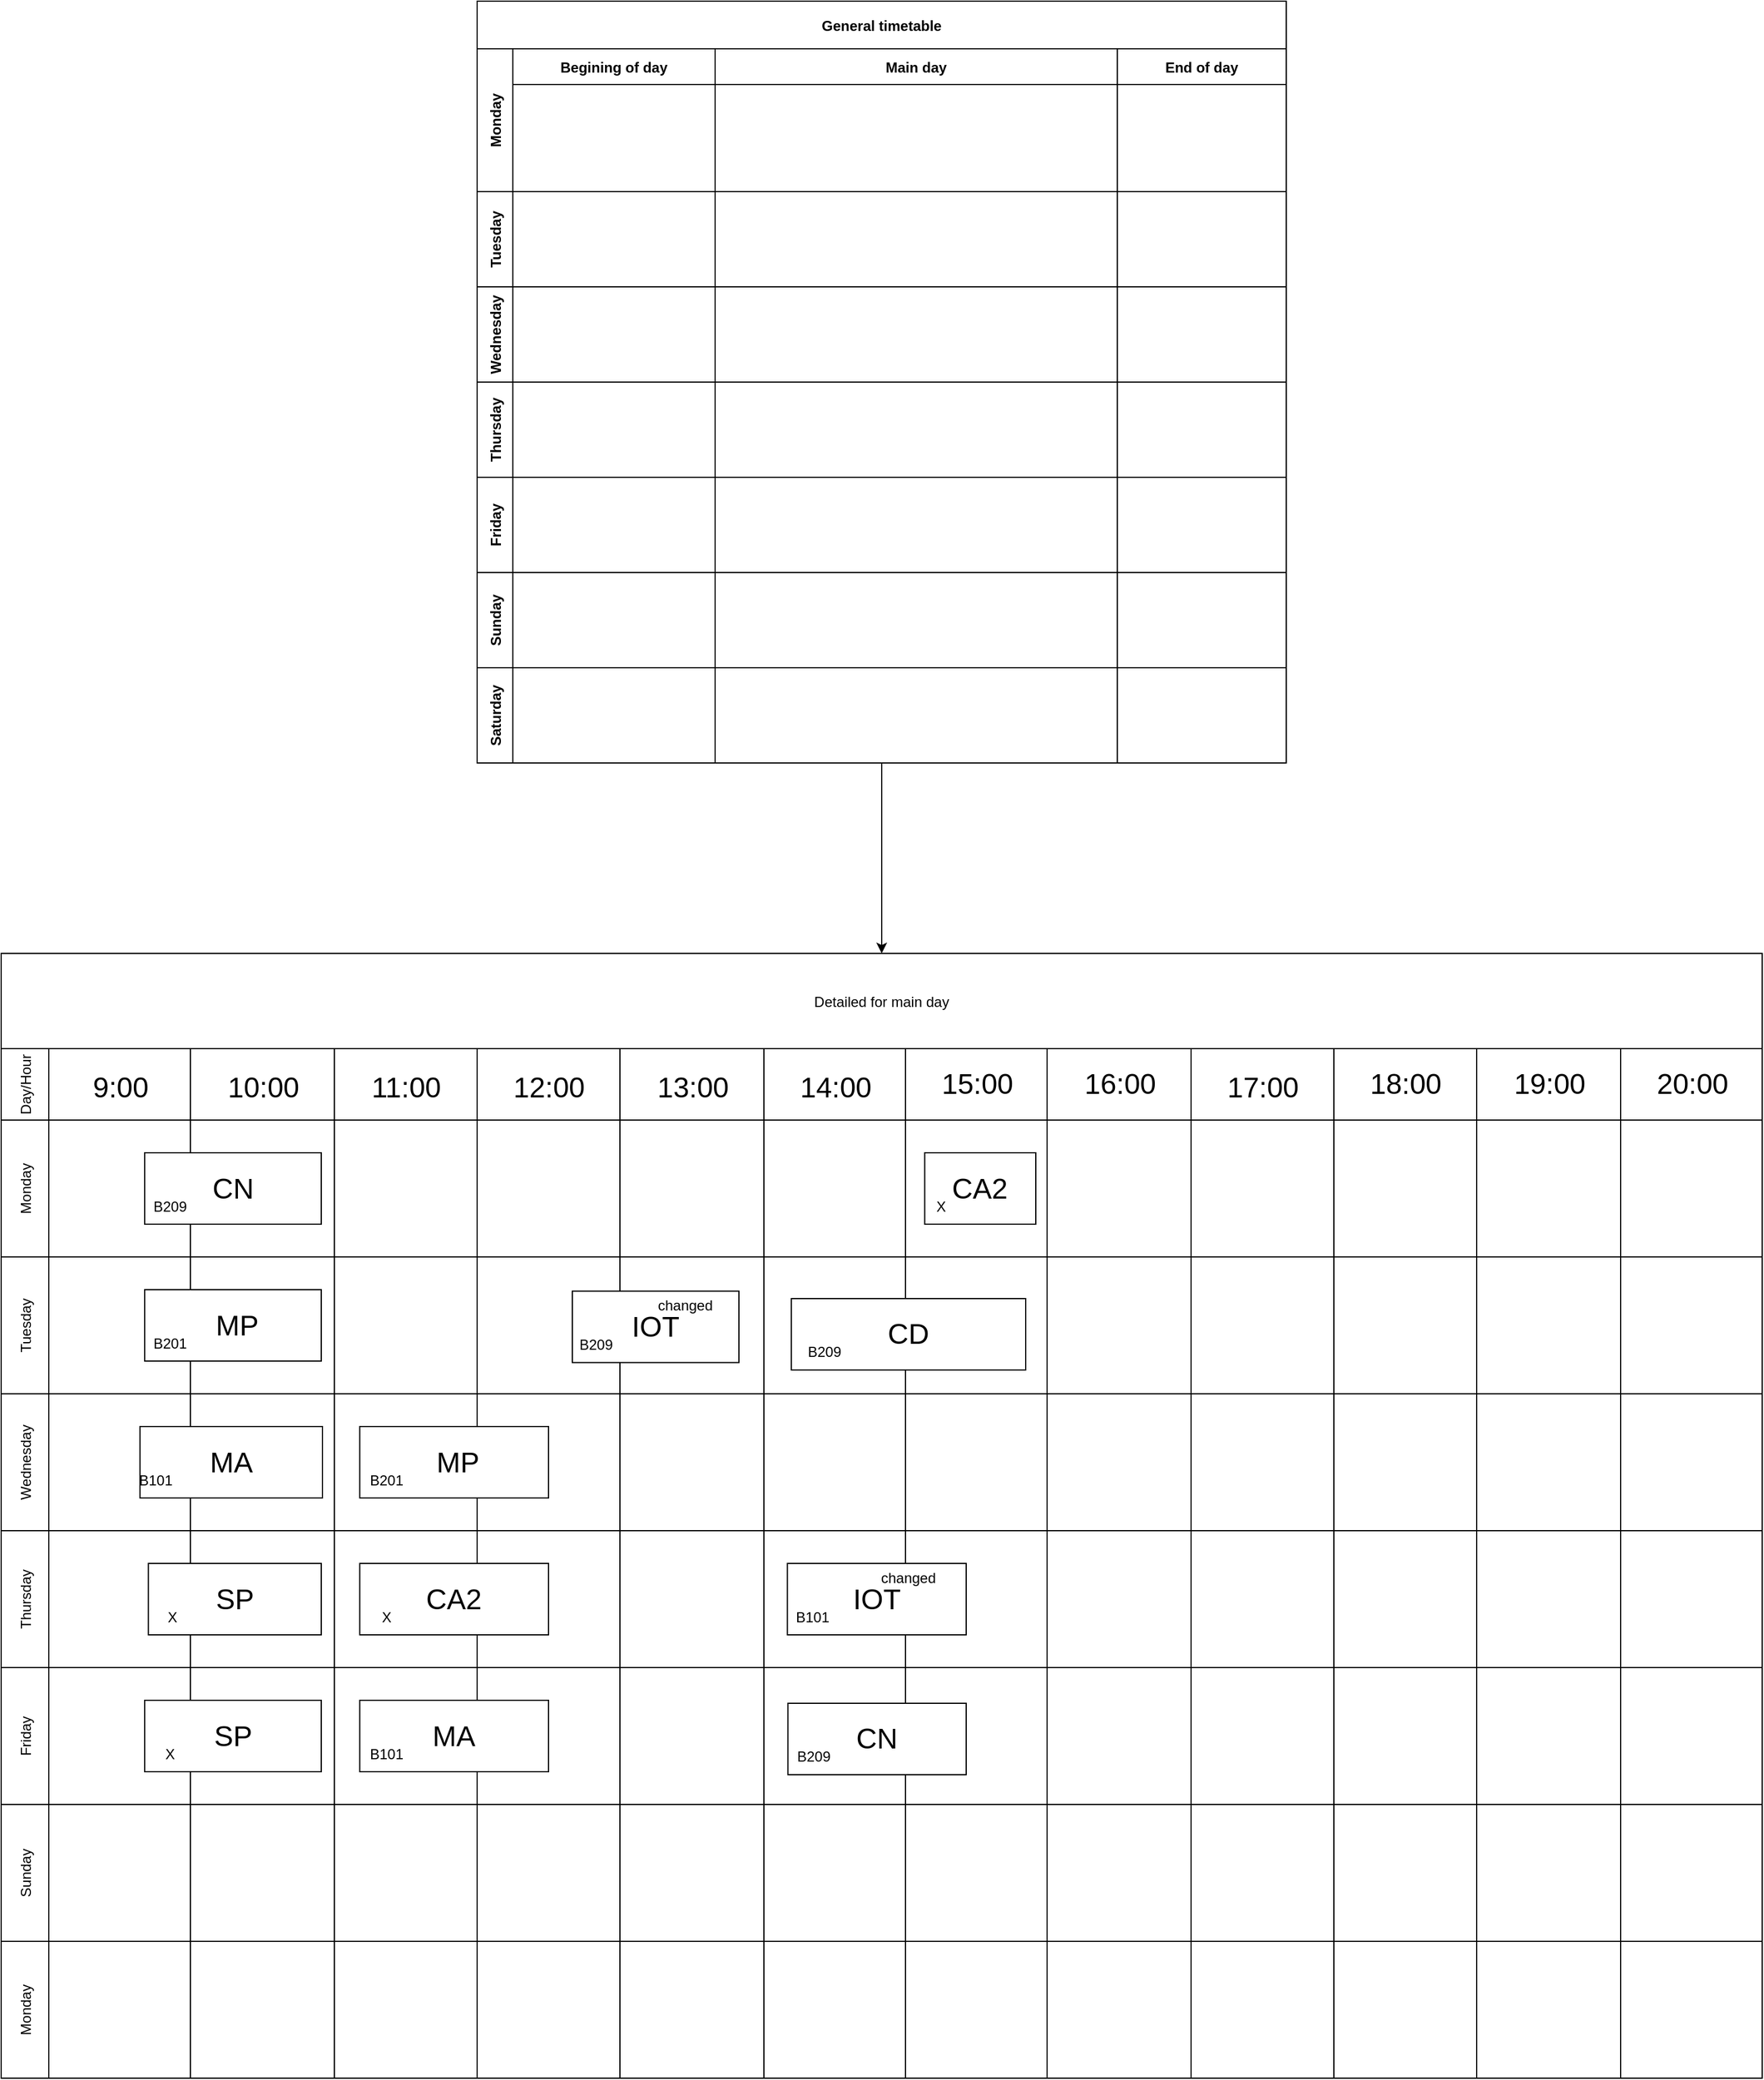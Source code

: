 <mxfile version="21.3.2" type="github">
  <diagram id="kgpKYQtTHZ0yAKxKKP6v" name="Page-1">
    <mxGraphModel dx="2093" dy="2075" grid="1" gridSize="10" guides="1" tooltips="1" connect="1" arrows="1" fold="1" page="1" pageScale="1" pageWidth="850" pageHeight="1100" math="0" shadow="0">
      <root>
        <mxCell id="0" />
        <mxCell id="1" parent="0" />
        <mxCell id="k1GJJhr1ACPhmgJBuHkv-334" style="edgeStyle=orthogonalEdgeStyle;rounded=0;orthogonalLoop=1;jettySize=auto;html=1;exitX=0.5;exitY=1;exitDx=0;exitDy=0;entryX=0.5;entryY=0;entryDx=0;entryDy=0;" edge="1" parent="1" source="3nuBFxr9cyL0pnOWT2aG-1" target="k1GJJhr1ACPhmgJBuHkv-227">
          <mxGeometry relative="1" as="geometry" />
        </mxCell>
        <mxCell id="3nuBFxr9cyL0pnOWT2aG-1" value="General timetable" style="shape=table;childLayout=tableLayout;startSize=40;collapsible=0;recursiveResize=0;expand=0;fillColor=none;fontStyle=1" parent="1" vertex="1">
          <mxGeometry x="920" y="-1040" width="680" height="640" as="geometry" />
        </mxCell>
        <mxCell id="3nuBFxr9cyL0pnOWT2aG-3" value="Monday" style="shape=tableRow;horizontal=0;swimlaneHead=0;swimlaneBody=0;top=0;left=0;bottom=0;right=0;fillColor=none;points=[[0,0.5],[1,0.5]];portConstraint=eastwest;startSize=30;collapsible=0;recursiveResize=0;expand=0;fontStyle=1;" parent="3nuBFxr9cyL0pnOWT2aG-1" vertex="1">
          <mxGeometry y="40" width="680" height="120" as="geometry" />
        </mxCell>
        <mxCell id="3nuBFxr9cyL0pnOWT2aG-4" value="Begining of day" style="swimlane;swimlaneHead=0;swimlaneBody=0;connectable=0;fillColor=none;startSize=30;collapsible=0;recursiveResize=0;expand=0;fontStyle=1;" parent="3nuBFxr9cyL0pnOWT2aG-3" vertex="1">
          <mxGeometry x="30" width="170" height="120" as="geometry">
            <mxRectangle width="170" height="120" as="alternateBounds" />
          </mxGeometry>
        </mxCell>
        <mxCell id="3nuBFxr9cyL0pnOWT2aG-8" value="Main day" style="swimlane;swimlaneHead=0;swimlaneBody=0;connectable=0;fillColor=none;startSize=30;collapsible=0;recursiveResize=0;expand=0;fontStyle=1;" parent="3nuBFxr9cyL0pnOWT2aG-3" vertex="1">
          <mxGeometry x="200" width="338" height="120" as="geometry">
            <mxRectangle width="338" height="120" as="alternateBounds" />
          </mxGeometry>
        </mxCell>
        <mxCell id="3nuBFxr9cyL0pnOWT2aG-11" value="End of day" style="swimlane;swimlaneHead=0;swimlaneBody=0;connectable=0;fillColor=none;startSize=30;collapsible=0;recursiveResize=0;expand=0;fontStyle=1;" parent="3nuBFxr9cyL0pnOWT2aG-3" vertex="1">
          <mxGeometry x="538" width="142" height="120" as="geometry">
            <mxRectangle width="142" height="120" as="alternateBounds" />
          </mxGeometry>
        </mxCell>
        <mxCell id="3nuBFxr9cyL0pnOWT2aG-15" value="Tuesday" style="shape=tableRow;horizontal=0;swimlaneHead=0;swimlaneBody=0;top=0;left=0;bottom=0;right=0;fillColor=none;points=[[0,0.5],[1,0.5]];portConstraint=eastwest;startSize=30;collapsible=0;recursiveResize=0;expand=0;fontStyle=1;" parent="3nuBFxr9cyL0pnOWT2aG-1" vertex="1">
          <mxGeometry y="160" width="680" height="80" as="geometry" />
        </mxCell>
        <mxCell id="3nuBFxr9cyL0pnOWT2aG-16" value="" style="swimlane;swimlaneHead=0;swimlaneBody=0;connectable=0;fillColor=none;startSize=0;collapsible=0;recursiveResize=0;expand=0;fontStyle=1;" parent="3nuBFxr9cyL0pnOWT2aG-15" vertex="1">
          <mxGeometry x="30" width="170" height="80" as="geometry">
            <mxRectangle width="170" height="80" as="alternateBounds" />
          </mxGeometry>
        </mxCell>
        <mxCell id="3nuBFxr9cyL0pnOWT2aG-18" value="" style="swimlane;swimlaneHead=0;swimlaneBody=0;connectable=0;fillColor=none;startSize=0;collapsible=0;recursiveResize=0;expand=0;fontStyle=1;" parent="3nuBFxr9cyL0pnOWT2aG-15" vertex="1">
          <mxGeometry x="200" width="338" height="80" as="geometry">
            <mxRectangle width="338" height="80" as="alternateBounds" />
          </mxGeometry>
        </mxCell>
        <mxCell id="3nuBFxr9cyL0pnOWT2aG-23" value="" style="swimlane;swimlaneHead=0;swimlaneBody=0;connectable=0;fillColor=none;startSize=0;collapsible=0;recursiveResize=0;expand=0;fontStyle=1;" parent="3nuBFxr9cyL0pnOWT2aG-15" vertex="1">
          <mxGeometry x="538" width="142" height="80" as="geometry">
            <mxRectangle width="142" height="80" as="alternateBounds" />
          </mxGeometry>
        </mxCell>
        <mxCell id="k1GJJhr1ACPhmgJBuHkv-32" value="Wednesday" style="shape=tableRow;horizontal=0;swimlaneHead=0;swimlaneBody=0;top=0;left=0;bottom=0;right=0;fillColor=none;points=[[0,0.5],[1,0.5]];portConstraint=eastwest;startSize=30;collapsible=0;recursiveResize=0;expand=0;fontStyle=1;" vertex="1" parent="3nuBFxr9cyL0pnOWT2aG-1">
          <mxGeometry y="240" width="680" height="80" as="geometry" />
        </mxCell>
        <mxCell id="k1GJJhr1ACPhmgJBuHkv-33" value="" style="swimlane;swimlaneHead=0;swimlaneBody=0;connectable=0;fillColor=none;startSize=0;collapsible=0;recursiveResize=0;expand=0;fontStyle=1;" vertex="1" parent="k1GJJhr1ACPhmgJBuHkv-32">
          <mxGeometry x="30" width="170" height="80" as="geometry">
            <mxRectangle width="170" height="80" as="alternateBounds" />
          </mxGeometry>
        </mxCell>
        <mxCell id="k1GJJhr1ACPhmgJBuHkv-35" value="" style="swimlane;swimlaneHead=0;swimlaneBody=0;connectable=0;fillColor=none;startSize=0;collapsible=0;recursiveResize=0;expand=0;fontStyle=1;" vertex="1" parent="k1GJJhr1ACPhmgJBuHkv-32">
          <mxGeometry x="200" width="338" height="80" as="geometry">
            <mxRectangle width="338" height="80" as="alternateBounds" />
          </mxGeometry>
        </mxCell>
        <mxCell id="k1GJJhr1ACPhmgJBuHkv-40" value="" style="swimlane;swimlaneHead=0;swimlaneBody=0;connectable=0;fillColor=none;startSize=0;collapsible=0;recursiveResize=0;expand=0;fontStyle=1;" vertex="1" parent="k1GJJhr1ACPhmgJBuHkv-32">
          <mxGeometry x="538" width="142" height="80" as="geometry">
            <mxRectangle width="142" height="80" as="alternateBounds" />
          </mxGeometry>
        </mxCell>
        <mxCell id="k1GJJhr1ACPhmgJBuHkv-78" value="Thursday" style="shape=tableRow;horizontal=0;swimlaneHead=0;swimlaneBody=0;top=0;left=0;bottom=0;right=0;fillColor=none;points=[[0,0.5],[1,0.5]];portConstraint=eastwest;startSize=30;collapsible=0;recursiveResize=0;expand=0;fontStyle=1;" vertex="1" parent="3nuBFxr9cyL0pnOWT2aG-1">
          <mxGeometry y="320" width="680" height="80" as="geometry" />
        </mxCell>
        <mxCell id="k1GJJhr1ACPhmgJBuHkv-79" value="" style="swimlane;swimlaneHead=0;swimlaneBody=0;connectable=0;fillColor=none;startSize=0;collapsible=0;recursiveResize=0;expand=0;fontStyle=1;" vertex="1" parent="k1GJJhr1ACPhmgJBuHkv-78">
          <mxGeometry x="30" width="170" height="80" as="geometry">
            <mxRectangle width="170" height="80" as="alternateBounds" />
          </mxGeometry>
        </mxCell>
        <mxCell id="k1GJJhr1ACPhmgJBuHkv-81" value="" style="swimlane;swimlaneHead=0;swimlaneBody=0;connectable=0;fillColor=none;startSize=0;collapsible=0;recursiveResize=0;expand=0;fontStyle=1;" vertex="1" parent="k1GJJhr1ACPhmgJBuHkv-78">
          <mxGeometry x="200" width="338" height="80" as="geometry">
            <mxRectangle width="338" height="80" as="alternateBounds" />
          </mxGeometry>
        </mxCell>
        <mxCell id="k1GJJhr1ACPhmgJBuHkv-86" value="" style="swimlane;swimlaneHead=0;swimlaneBody=0;connectable=0;fillColor=none;startSize=0;collapsible=0;recursiveResize=0;expand=0;fontStyle=1;" vertex="1" parent="k1GJJhr1ACPhmgJBuHkv-78">
          <mxGeometry x="538" width="142" height="80" as="geometry">
            <mxRectangle width="142" height="80" as="alternateBounds" />
          </mxGeometry>
        </mxCell>
        <mxCell id="k1GJJhr1ACPhmgJBuHkv-133" value="Friday" style="shape=tableRow;horizontal=0;swimlaneHead=0;swimlaneBody=0;top=0;left=0;bottom=0;right=0;fillColor=none;points=[[0,0.5],[1,0.5]];portConstraint=eastwest;startSize=30;collapsible=0;recursiveResize=0;expand=0;fontStyle=1;" vertex="1" parent="3nuBFxr9cyL0pnOWT2aG-1">
          <mxGeometry y="400" width="680" height="80" as="geometry" />
        </mxCell>
        <mxCell id="k1GJJhr1ACPhmgJBuHkv-134" value="" style="swimlane;swimlaneHead=0;swimlaneBody=0;connectable=0;fillColor=none;startSize=0;collapsible=0;recursiveResize=0;expand=0;fontStyle=1;" vertex="1" parent="k1GJJhr1ACPhmgJBuHkv-133">
          <mxGeometry x="30" width="170" height="80" as="geometry">
            <mxRectangle width="170" height="80" as="alternateBounds" />
          </mxGeometry>
        </mxCell>
        <mxCell id="k1GJJhr1ACPhmgJBuHkv-136" value="" style="swimlane;swimlaneHead=0;swimlaneBody=0;connectable=0;fillColor=none;startSize=0;collapsible=0;recursiveResize=0;expand=0;fontStyle=1;" vertex="1" parent="k1GJJhr1ACPhmgJBuHkv-133">
          <mxGeometry x="200" width="338" height="80" as="geometry">
            <mxRectangle width="338" height="80" as="alternateBounds" />
          </mxGeometry>
        </mxCell>
        <mxCell id="k1GJJhr1ACPhmgJBuHkv-141" value="" style="swimlane;swimlaneHead=0;swimlaneBody=0;connectable=0;fillColor=none;startSize=0;collapsible=0;recursiveResize=0;expand=0;fontStyle=1;" vertex="1" parent="k1GJJhr1ACPhmgJBuHkv-133">
          <mxGeometry x="538" width="142" height="80" as="geometry">
            <mxRectangle width="142" height="80" as="alternateBounds" />
          </mxGeometry>
        </mxCell>
        <mxCell id="k1GJJhr1ACPhmgJBuHkv-142" value="Sunday" style="shape=tableRow;horizontal=0;swimlaneHead=0;swimlaneBody=0;top=0;left=0;bottom=0;right=0;fillColor=none;points=[[0,0.5],[1,0.5]];portConstraint=eastwest;startSize=30;collapsible=0;recursiveResize=0;expand=0;fontStyle=1;" vertex="1" parent="3nuBFxr9cyL0pnOWT2aG-1">
          <mxGeometry y="480" width="680" height="80" as="geometry" />
        </mxCell>
        <mxCell id="k1GJJhr1ACPhmgJBuHkv-143" value="" style="swimlane;swimlaneHead=0;swimlaneBody=0;connectable=0;fillColor=none;startSize=0;collapsible=0;recursiveResize=0;expand=0;fontStyle=1;" vertex="1" parent="k1GJJhr1ACPhmgJBuHkv-142">
          <mxGeometry x="30" width="170" height="80" as="geometry">
            <mxRectangle width="170" height="80" as="alternateBounds" />
          </mxGeometry>
        </mxCell>
        <mxCell id="k1GJJhr1ACPhmgJBuHkv-145" value="" style="swimlane;swimlaneHead=0;swimlaneBody=0;connectable=0;fillColor=none;startSize=0;collapsible=0;recursiveResize=0;expand=0;fontStyle=1;" vertex="1" parent="k1GJJhr1ACPhmgJBuHkv-142">
          <mxGeometry x="200" width="338" height="80" as="geometry">
            <mxRectangle width="338" height="80" as="alternateBounds" />
          </mxGeometry>
        </mxCell>
        <mxCell id="k1GJJhr1ACPhmgJBuHkv-150" value="" style="swimlane;swimlaneHead=0;swimlaneBody=0;connectable=0;fillColor=none;startSize=0;collapsible=0;recursiveResize=0;expand=0;fontStyle=1;" vertex="1" parent="k1GJJhr1ACPhmgJBuHkv-142">
          <mxGeometry x="538" width="142" height="80" as="geometry">
            <mxRectangle width="142" height="80" as="alternateBounds" />
          </mxGeometry>
        </mxCell>
        <mxCell id="k1GJJhr1ACPhmgJBuHkv-215" value="Saturday" style="shape=tableRow;horizontal=0;swimlaneHead=0;swimlaneBody=0;top=0;left=0;bottom=0;right=0;fillColor=none;points=[[0,0.5],[1,0.5]];portConstraint=eastwest;startSize=30;collapsible=0;recursiveResize=0;expand=0;fontStyle=1;" vertex="1" parent="3nuBFxr9cyL0pnOWT2aG-1">
          <mxGeometry y="560" width="680" height="80" as="geometry" />
        </mxCell>
        <mxCell id="k1GJJhr1ACPhmgJBuHkv-216" value="" style="swimlane;swimlaneHead=0;swimlaneBody=0;connectable=0;fillColor=none;startSize=0;collapsible=0;recursiveResize=0;expand=0;fontStyle=1;" vertex="1" parent="k1GJJhr1ACPhmgJBuHkv-215">
          <mxGeometry x="30" width="170" height="80" as="geometry">
            <mxRectangle width="170" height="80" as="alternateBounds" />
          </mxGeometry>
        </mxCell>
        <mxCell id="k1GJJhr1ACPhmgJBuHkv-218" value="" style="swimlane;swimlaneHead=0;swimlaneBody=0;connectable=0;fillColor=none;startSize=0;collapsible=0;recursiveResize=0;expand=0;fontStyle=1;" vertex="1" parent="k1GJJhr1ACPhmgJBuHkv-215">
          <mxGeometry x="200" width="338" height="80" as="geometry">
            <mxRectangle width="338" height="80" as="alternateBounds" />
          </mxGeometry>
        </mxCell>
        <mxCell id="k1GJJhr1ACPhmgJBuHkv-223" value="" style="swimlane;swimlaneHead=0;swimlaneBody=0;connectable=0;fillColor=none;startSize=0;collapsible=0;recursiveResize=0;expand=0;fontStyle=1;" vertex="1" parent="k1GJJhr1ACPhmgJBuHkv-215">
          <mxGeometry x="538" width="142" height="80" as="geometry">
            <mxRectangle width="142" height="80" as="alternateBounds" />
          </mxGeometry>
        </mxCell>
        <mxCell id="k1GJJhr1ACPhmgJBuHkv-227" value="Detailed for main day" style="shape=table;childLayout=tableLayout;startSize=80;collapsible=0;recursiveResize=0;expand=0;" vertex="1" parent="1">
          <mxGeometry x="520" y="-240" width="1480" height="945" as="geometry" />
        </mxCell>
        <mxCell id="k1GJJhr1ACPhmgJBuHkv-228" value="Day/Hour" style="shape=tableRow;horizontal=0;swimlaneHead=0;swimlaneBody=0;top=0;left=0;strokeColor=inherit;bottom=0;right=0;dropTarget=0;fontStyle=0;fillColor=none;points=[[0,0.5],[1,0.5]];portConstraint=eastwest;startSize=40;collapsible=0;recursiveResize=0;expand=0;" vertex="1" parent="k1GJJhr1ACPhmgJBuHkv-227">
          <mxGeometry y="80" width="1480" height="60" as="geometry" />
        </mxCell>
        <mxCell id="k1GJJhr1ACPhmgJBuHkv-229" value="" style="swimlane;swimlaneHead=0;swimlaneBody=0;fontStyle=0;strokeColor=inherit;connectable=0;fillColor=none;startSize=0;collapsible=0;recursiveResize=0;expand=0;" vertex="1" parent="k1GJJhr1ACPhmgJBuHkv-228">
          <mxGeometry x="40" width="119" height="60" as="geometry">
            <mxRectangle width="119" height="60" as="alternateBounds" />
          </mxGeometry>
        </mxCell>
        <mxCell id="k1GJJhr1ACPhmgJBuHkv-335" value="&lt;font style=&quot;font-size: 24px;&quot;&gt;9:00&lt;/font&gt;" style="text;html=1;align=center;verticalAlign=middle;resizable=0;points=[];autosize=1;strokeColor=none;fillColor=none;" vertex="1" parent="k1GJJhr1ACPhmgJBuHkv-229">
          <mxGeometry x="24.5" y="13" width="70" height="40" as="geometry" />
        </mxCell>
        <mxCell id="k1GJJhr1ACPhmgJBuHkv-230" value="" style="swimlane;swimlaneHead=0;swimlaneBody=0;fontStyle=0;strokeColor=inherit;connectable=0;fillColor=none;startSize=0;collapsible=0;recursiveResize=0;expand=0;" vertex="1" parent="k1GJJhr1ACPhmgJBuHkv-228">
          <mxGeometry x="159" width="121" height="60" as="geometry">
            <mxRectangle width="121" height="60" as="alternateBounds" />
          </mxGeometry>
        </mxCell>
        <mxCell id="k1GJJhr1ACPhmgJBuHkv-336" value="&lt;font style=&quot;font-size: 24px;&quot;&gt;10:00&lt;/font&gt;" style="text;html=1;align=center;verticalAlign=middle;resizable=0;points=[];autosize=1;strokeColor=none;fillColor=none;" vertex="1" parent="k1GJJhr1ACPhmgJBuHkv-230">
          <mxGeometry x="20.5" y="13" width="80" height="40" as="geometry" />
        </mxCell>
        <mxCell id="k1GJJhr1ACPhmgJBuHkv-231" value="" style="swimlane;swimlaneHead=0;swimlaneBody=0;fontStyle=0;strokeColor=inherit;connectable=0;fillColor=none;startSize=0;collapsible=0;recursiveResize=0;expand=0;" vertex="1" parent="k1GJJhr1ACPhmgJBuHkv-228">
          <mxGeometry x="280" width="120" height="60" as="geometry">
            <mxRectangle width="120" height="60" as="alternateBounds" />
          </mxGeometry>
        </mxCell>
        <mxCell id="k1GJJhr1ACPhmgJBuHkv-337" value="&lt;font style=&quot;font-size: 24px;&quot;&gt;11:00&lt;/font&gt;" style="text;html=1;align=center;verticalAlign=middle;resizable=0;points=[];autosize=1;strokeColor=none;fillColor=none;" vertex="1" parent="k1GJJhr1ACPhmgJBuHkv-231">
          <mxGeometry x="20" y="13" width="80" height="40" as="geometry" />
        </mxCell>
        <mxCell id="k1GJJhr1ACPhmgJBuHkv-232" value="" style="swimlane;swimlaneHead=0;swimlaneBody=0;fontStyle=0;strokeColor=inherit;connectable=0;fillColor=none;startSize=0;collapsible=0;recursiveResize=0;expand=0;" vertex="1" parent="k1GJJhr1ACPhmgJBuHkv-228">
          <mxGeometry x="400" width="120" height="60" as="geometry">
            <mxRectangle width="120" height="60" as="alternateBounds" />
          </mxGeometry>
        </mxCell>
        <mxCell id="k1GJJhr1ACPhmgJBuHkv-338" value="&lt;font style=&quot;font-size: 24px;&quot;&gt;12:00&lt;/font&gt;" style="text;html=1;align=center;verticalAlign=middle;resizable=0;points=[];autosize=1;strokeColor=none;fillColor=none;" vertex="1" parent="k1GJJhr1ACPhmgJBuHkv-232">
          <mxGeometry x="20" y="13" width="80" height="40" as="geometry" />
        </mxCell>
        <mxCell id="k1GJJhr1ACPhmgJBuHkv-233" value="" style="swimlane;swimlaneHead=0;swimlaneBody=0;fontStyle=0;strokeColor=inherit;connectable=0;fillColor=none;startSize=0;collapsible=0;recursiveResize=0;expand=0;" vertex="1" parent="k1GJJhr1ACPhmgJBuHkv-228">
          <mxGeometry x="520" width="121" height="60" as="geometry">
            <mxRectangle width="121" height="60" as="alternateBounds" />
          </mxGeometry>
        </mxCell>
        <mxCell id="k1GJJhr1ACPhmgJBuHkv-339" value="&lt;font style=&quot;font-size: 24px;&quot;&gt;13:00&lt;/font&gt;" style="text;html=1;align=center;verticalAlign=middle;resizable=0;points=[];autosize=1;strokeColor=none;fillColor=none;" vertex="1" parent="k1GJJhr1ACPhmgJBuHkv-233">
          <mxGeometry x="20.5" y="13" width="80" height="40" as="geometry" />
        </mxCell>
        <mxCell id="k1GJJhr1ACPhmgJBuHkv-234" value="" style="swimlane;swimlaneHead=0;swimlaneBody=0;fontStyle=0;strokeColor=inherit;connectable=0;fillColor=none;startSize=0;collapsible=0;recursiveResize=0;expand=0;" vertex="1" parent="k1GJJhr1ACPhmgJBuHkv-228">
          <mxGeometry x="641" width="119" height="60" as="geometry">
            <mxRectangle width="119" height="60" as="alternateBounds" />
          </mxGeometry>
        </mxCell>
        <mxCell id="k1GJJhr1ACPhmgJBuHkv-340" value="&lt;font style=&quot;font-size: 24px;&quot;&gt;14:00&lt;/font&gt;" style="text;html=1;align=center;verticalAlign=middle;resizable=0;points=[];autosize=1;strokeColor=none;fillColor=none;" vertex="1" parent="k1GJJhr1ACPhmgJBuHkv-234">
          <mxGeometry x="19.5" y="13" width="80" height="40" as="geometry" />
        </mxCell>
        <mxCell id="k1GJJhr1ACPhmgJBuHkv-235" value="" style="swimlane;swimlaneHead=0;swimlaneBody=0;fontStyle=0;strokeColor=inherit;connectable=0;fillColor=none;startSize=0;collapsible=0;recursiveResize=0;expand=0;" vertex="1" parent="k1GJJhr1ACPhmgJBuHkv-228">
          <mxGeometry x="760" width="119" height="60" as="geometry">
            <mxRectangle width="119" height="60" as="alternateBounds" />
          </mxGeometry>
        </mxCell>
        <mxCell id="k1GJJhr1ACPhmgJBuHkv-341" value="&lt;font style=&quot;font-size: 24px;&quot;&gt;15:00&lt;/font&gt;" style="text;html=1;align=center;verticalAlign=middle;resizable=0;points=[];autosize=1;strokeColor=none;fillColor=none;" vertex="1" parent="k1GJJhr1ACPhmgJBuHkv-235">
          <mxGeometry x="19.5" y="10" width="80" height="40" as="geometry" />
        </mxCell>
        <mxCell id="k1GJJhr1ACPhmgJBuHkv-236" value="" style="swimlane;swimlaneHead=0;swimlaneBody=0;fontStyle=0;strokeColor=inherit;connectable=0;fillColor=none;startSize=0;collapsible=0;recursiveResize=0;expand=0;" vertex="1" parent="k1GJJhr1ACPhmgJBuHkv-228">
          <mxGeometry x="879" width="121" height="60" as="geometry">
            <mxRectangle width="121" height="60" as="alternateBounds" />
          </mxGeometry>
        </mxCell>
        <mxCell id="k1GJJhr1ACPhmgJBuHkv-342" value="&lt;font style=&quot;font-size: 24px;&quot;&gt;16:00&lt;/font&gt;" style="text;html=1;align=center;verticalAlign=middle;resizable=0;points=[];autosize=1;strokeColor=none;fillColor=none;" vertex="1" parent="k1GJJhr1ACPhmgJBuHkv-236">
          <mxGeometry x="20.5" y="10" width="80" height="40" as="geometry" />
        </mxCell>
        <mxCell id="k1GJJhr1ACPhmgJBuHkv-237" value="" style="swimlane;swimlaneHead=0;swimlaneBody=0;fontStyle=0;strokeColor=inherit;connectable=0;fillColor=none;startSize=0;collapsible=0;recursiveResize=0;expand=0;" vertex="1" parent="k1GJJhr1ACPhmgJBuHkv-228">
          <mxGeometry x="1000" width="120" height="60" as="geometry">
            <mxRectangle width="120" height="60" as="alternateBounds" />
          </mxGeometry>
        </mxCell>
        <mxCell id="k1GJJhr1ACPhmgJBuHkv-343" value="&lt;font style=&quot;font-size: 24px;&quot;&gt;17:00&lt;/font&gt;" style="text;html=1;align=center;verticalAlign=middle;resizable=0;points=[];autosize=1;strokeColor=none;fillColor=none;" vertex="1" parent="k1GJJhr1ACPhmgJBuHkv-237">
          <mxGeometry x="20" y="13" width="80" height="40" as="geometry" />
        </mxCell>
        <mxCell id="k1GJJhr1ACPhmgJBuHkv-238" value="" style="swimlane;swimlaneHead=0;swimlaneBody=0;fontStyle=0;strokeColor=inherit;connectable=0;fillColor=none;startSize=0;collapsible=0;recursiveResize=0;expand=0;" vertex="1" parent="k1GJJhr1ACPhmgJBuHkv-228">
          <mxGeometry x="1120" width="120" height="60" as="geometry">
            <mxRectangle width="120" height="60" as="alternateBounds" />
          </mxGeometry>
        </mxCell>
        <mxCell id="k1GJJhr1ACPhmgJBuHkv-345" value="&lt;font style=&quot;font-size: 24px;&quot;&gt;18:00&lt;/font&gt;" style="text;html=1;align=center;verticalAlign=middle;resizable=0;points=[];autosize=1;strokeColor=none;fillColor=none;" vertex="1" parent="k1GJJhr1ACPhmgJBuHkv-238">
          <mxGeometry x="20" y="10" width="80" height="40" as="geometry" />
        </mxCell>
        <mxCell id="k1GJJhr1ACPhmgJBuHkv-239" value="" style="swimlane;swimlaneHead=0;swimlaneBody=0;fontStyle=0;strokeColor=inherit;connectable=0;fillColor=none;startSize=0;collapsible=0;recursiveResize=0;expand=0;" vertex="1" parent="k1GJJhr1ACPhmgJBuHkv-228">
          <mxGeometry x="1240" width="121" height="60" as="geometry">
            <mxRectangle width="121" height="60" as="alternateBounds" />
          </mxGeometry>
        </mxCell>
        <mxCell id="k1GJJhr1ACPhmgJBuHkv-344" value="&lt;font style=&quot;font-size: 24px;&quot;&gt;19:00&lt;/font&gt;" style="text;html=1;align=center;verticalAlign=middle;resizable=0;points=[];autosize=1;strokeColor=none;fillColor=none;" vertex="1" parent="k1GJJhr1ACPhmgJBuHkv-239">
          <mxGeometry x="20.5" y="10" width="80" height="40" as="geometry" />
        </mxCell>
        <mxCell id="k1GJJhr1ACPhmgJBuHkv-240" value="" style="swimlane;swimlaneHead=0;swimlaneBody=0;fontStyle=0;strokeColor=inherit;connectable=0;fillColor=none;startSize=0;collapsible=0;recursiveResize=0;expand=0;" vertex="1" parent="k1GJJhr1ACPhmgJBuHkv-228">
          <mxGeometry x="1361" width="119" height="60" as="geometry">
            <mxRectangle width="119" height="60" as="alternateBounds" />
          </mxGeometry>
        </mxCell>
        <mxCell id="k1GJJhr1ACPhmgJBuHkv-346" value="&lt;font style=&quot;font-size: 24px;&quot;&gt;20:00&lt;/font&gt;" style="text;html=1;align=center;verticalAlign=middle;resizable=0;points=[];autosize=1;strokeColor=none;fillColor=none;" vertex="1" parent="k1GJJhr1ACPhmgJBuHkv-240">
          <mxGeometry x="19.5" y="10" width="80" height="40" as="geometry" />
        </mxCell>
        <mxCell id="k1GJJhr1ACPhmgJBuHkv-241" value="Monday" style="shape=tableRow;horizontal=0;swimlaneHead=0;swimlaneBody=0;top=0;left=0;strokeColor=inherit;bottom=0;right=0;dropTarget=0;fontStyle=0;fillColor=none;points=[[0,0.5],[1,0.5]];portConstraint=eastwest;startSize=40;collapsible=0;recursiveResize=0;expand=0;" vertex="1" parent="k1GJJhr1ACPhmgJBuHkv-227">
          <mxGeometry y="140" width="1480" height="115" as="geometry" />
        </mxCell>
        <mxCell id="k1GJJhr1ACPhmgJBuHkv-242" value="" style="swimlane;swimlaneHead=0;swimlaneBody=0;fontStyle=0;connectable=0;strokeColor=inherit;fillColor=none;startSize=0;collapsible=0;recursiveResize=0;expand=0;" vertex="1" parent="k1GJJhr1ACPhmgJBuHkv-241">
          <mxGeometry x="40" width="119" height="115" as="geometry">
            <mxRectangle width="119" height="115" as="alternateBounds" />
          </mxGeometry>
        </mxCell>
        <mxCell id="k1GJJhr1ACPhmgJBuHkv-243" value="" style="swimlane;swimlaneHead=0;swimlaneBody=0;fontStyle=0;connectable=0;strokeColor=inherit;fillColor=none;startSize=0;collapsible=0;recursiveResize=0;expand=0;" vertex="1" parent="k1GJJhr1ACPhmgJBuHkv-241">
          <mxGeometry x="159" width="121" height="115" as="geometry">
            <mxRectangle width="121" height="115" as="alternateBounds" />
          </mxGeometry>
        </mxCell>
        <mxCell id="k1GJJhr1ACPhmgJBuHkv-394" value="" style="group" vertex="1" connectable="0" parent="k1GJJhr1ACPhmgJBuHkv-243">
          <mxGeometry x="-49" y="27.5" width="159" height="60" as="geometry" />
        </mxCell>
        <mxCell id="k1GJJhr1ACPhmgJBuHkv-395" value="&lt;span style=&quot;font-size: 24px;&quot;&gt;CN&lt;/span&gt;" style="rounded=0;whiteSpace=wrap;html=1;movable=1;resizable=1;rotatable=1;deletable=1;editable=1;locked=0;connectable=1;" vertex="1" parent="k1GJJhr1ACPhmgJBuHkv-394">
          <mxGeometry x="10.6" width="148.4" height="60" as="geometry" />
        </mxCell>
        <mxCell id="k1GJJhr1ACPhmgJBuHkv-396" value="B209" style="text;html=1;strokeColor=none;fillColor=none;align=center;verticalAlign=middle;whiteSpace=wrap;rounded=0;movable=1;resizable=1;rotatable=1;deletable=1;editable=1;locked=0;connectable=1;" vertex="1" parent="k1GJJhr1ACPhmgJBuHkv-394">
          <mxGeometry y="30" width="63.6" height="30" as="geometry" />
        </mxCell>
        <mxCell id="k1GJJhr1ACPhmgJBuHkv-244" value="" style="swimlane;swimlaneHead=0;swimlaneBody=0;fontStyle=0;connectable=0;strokeColor=inherit;fillColor=none;startSize=0;collapsible=0;recursiveResize=0;expand=0;" vertex="1" parent="k1GJJhr1ACPhmgJBuHkv-241">
          <mxGeometry x="280" width="120" height="115" as="geometry">
            <mxRectangle width="120" height="115" as="alternateBounds" />
          </mxGeometry>
        </mxCell>
        <mxCell id="k1GJJhr1ACPhmgJBuHkv-245" value="" style="swimlane;swimlaneHead=0;swimlaneBody=0;fontStyle=0;connectable=0;strokeColor=inherit;fillColor=none;startSize=0;collapsible=0;recursiveResize=0;expand=0;" vertex="1" parent="k1GJJhr1ACPhmgJBuHkv-241">
          <mxGeometry x="400" width="120" height="115" as="geometry">
            <mxRectangle width="120" height="115" as="alternateBounds" />
          </mxGeometry>
        </mxCell>
        <mxCell id="k1GJJhr1ACPhmgJBuHkv-246" value="" style="swimlane;swimlaneHead=0;swimlaneBody=0;fontStyle=0;connectable=0;strokeColor=inherit;fillColor=none;startSize=0;collapsible=0;recursiveResize=0;expand=0;" vertex="1" parent="k1GJJhr1ACPhmgJBuHkv-241">
          <mxGeometry x="520" width="121" height="115" as="geometry">
            <mxRectangle width="121" height="115" as="alternateBounds" />
          </mxGeometry>
        </mxCell>
        <mxCell id="k1GJJhr1ACPhmgJBuHkv-247" value="" style="swimlane;swimlaneHead=0;swimlaneBody=0;fontStyle=0;connectable=0;strokeColor=inherit;fillColor=none;startSize=0;collapsible=0;recursiveResize=0;expand=0;" vertex="1" parent="k1GJJhr1ACPhmgJBuHkv-241">
          <mxGeometry x="641" width="119" height="115" as="geometry">
            <mxRectangle width="119" height="115" as="alternateBounds" />
          </mxGeometry>
        </mxCell>
        <mxCell id="k1GJJhr1ACPhmgJBuHkv-248" value="" style="swimlane;swimlaneHead=0;swimlaneBody=0;fontStyle=0;connectable=0;strokeColor=inherit;fillColor=none;startSize=0;collapsible=0;recursiveResize=0;expand=0;" vertex="1" parent="k1GJJhr1ACPhmgJBuHkv-241">
          <mxGeometry x="760" width="119" height="115" as="geometry">
            <mxRectangle width="119" height="115" as="alternateBounds" />
          </mxGeometry>
        </mxCell>
        <mxCell id="k1GJJhr1ACPhmgJBuHkv-379" value="" style="group" vertex="1" connectable="0" parent="k1GJJhr1ACPhmgJBuHkv-248">
          <mxGeometry x="9.5" y="27.5" width="100" height="60" as="geometry" />
        </mxCell>
        <mxCell id="k1GJJhr1ACPhmgJBuHkv-380" value="&lt;span style=&quot;font-size: 24px;&quot;&gt;CA2&lt;/span&gt;" style="rounded=0;whiteSpace=wrap;html=1;movable=1;resizable=1;rotatable=1;deletable=1;editable=1;locked=0;connectable=1;" vertex="1" parent="k1GJJhr1ACPhmgJBuHkv-379">
          <mxGeometry x="6.667" width="93.333" height="60" as="geometry" />
        </mxCell>
        <mxCell id="k1GJJhr1ACPhmgJBuHkv-381" value="X" style="text;html=1;strokeColor=none;fillColor=none;align=center;verticalAlign=middle;whiteSpace=wrap;rounded=0;movable=1;resizable=1;rotatable=1;deletable=1;editable=1;locked=0;connectable=1;" vertex="1" parent="k1GJJhr1ACPhmgJBuHkv-379">
          <mxGeometry y="30" width="40" height="30" as="geometry" />
        </mxCell>
        <mxCell id="k1GJJhr1ACPhmgJBuHkv-249" value="" style="swimlane;swimlaneHead=0;swimlaneBody=0;fontStyle=0;connectable=0;strokeColor=inherit;fillColor=none;startSize=0;collapsible=0;recursiveResize=0;expand=0;" vertex="1" parent="k1GJJhr1ACPhmgJBuHkv-241">
          <mxGeometry x="879" width="121" height="115" as="geometry">
            <mxRectangle width="121" height="115" as="alternateBounds" />
          </mxGeometry>
        </mxCell>
        <mxCell id="k1GJJhr1ACPhmgJBuHkv-250" value="" style="swimlane;swimlaneHead=0;swimlaneBody=0;fontStyle=0;connectable=0;strokeColor=inherit;fillColor=none;startSize=0;collapsible=0;recursiveResize=0;expand=0;" vertex="1" parent="k1GJJhr1ACPhmgJBuHkv-241">
          <mxGeometry x="1000" width="120" height="115" as="geometry">
            <mxRectangle width="120" height="115" as="alternateBounds" />
          </mxGeometry>
        </mxCell>
        <mxCell id="k1GJJhr1ACPhmgJBuHkv-251" value="" style="swimlane;swimlaneHead=0;swimlaneBody=0;fontStyle=0;connectable=0;strokeColor=inherit;fillColor=none;startSize=0;collapsible=0;recursiveResize=0;expand=0;" vertex="1" parent="k1GJJhr1ACPhmgJBuHkv-241">
          <mxGeometry x="1120" width="120" height="115" as="geometry">
            <mxRectangle width="120" height="115" as="alternateBounds" />
          </mxGeometry>
        </mxCell>
        <mxCell id="k1GJJhr1ACPhmgJBuHkv-252" value="" style="swimlane;swimlaneHead=0;swimlaneBody=0;fontStyle=0;connectable=0;strokeColor=inherit;fillColor=none;startSize=0;collapsible=0;recursiveResize=0;expand=0;" vertex="1" parent="k1GJJhr1ACPhmgJBuHkv-241">
          <mxGeometry x="1240" width="121" height="115" as="geometry">
            <mxRectangle width="121" height="115" as="alternateBounds" />
          </mxGeometry>
        </mxCell>
        <mxCell id="k1GJJhr1ACPhmgJBuHkv-253" value="" style="swimlane;swimlaneHead=0;swimlaneBody=0;fontStyle=0;connectable=0;strokeColor=inherit;fillColor=none;startSize=0;collapsible=0;recursiveResize=0;expand=0;" vertex="1" parent="k1GJJhr1ACPhmgJBuHkv-241">
          <mxGeometry x="1361" width="119" height="115" as="geometry">
            <mxRectangle width="119" height="115" as="alternateBounds" />
          </mxGeometry>
        </mxCell>
        <mxCell id="k1GJJhr1ACPhmgJBuHkv-254" value="Tuesday" style="shape=tableRow;horizontal=0;swimlaneHead=0;swimlaneBody=0;top=0;left=0;strokeColor=inherit;bottom=0;right=0;dropTarget=0;fontStyle=0;fillColor=none;points=[[0,0.5],[1,0.5]];portConstraint=eastwest;startSize=40;collapsible=0;recursiveResize=0;expand=0;" vertex="1" parent="k1GJJhr1ACPhmgJBuHkv-227">
          <mxGeometry y="255" width="1480" height="115" as="geometry" />
        </mxCell>
        <mxCell id="k1GJJhr1ACPhmgJBuHkv-255" value="" style="swimlane;swimlaneHead=0;swimlaneBody=0;fontStyle=0;connectable=0;strokeColor=inherit;fillColor=none;startSize=0;collapsible=0;recursiveResize=0;expand=0;" vertex="1" parent="k1GJJhr1ACPhmgJBuHkv-254">
          <mxGeometry x="40" width="119" height="115" as="geometry">
            <mxRectangle width="119" height="115" as="alternateBounds" />
          </mxGeometry>
        </mxCell>
        <mxCell id="k1GJJhr1ACPhmgJBuHkv-256" value="" style="swimlane;swimlaneHead=0;swimlaneBody=0;fontStyle=0;connectable=0;strokeColor=inherit;fillColor=none;startSize=0;collapsible=0;recursiveResize=0;expand=0;" vertex="1" parent="k1GJJhr1ACPhmgJBuHkv-254">
          <mxGeometry x="159" width="121" height="115" as="geometry">
            <mxRectangle width="121" height="115" as="alternateBounds" />
          </mxGeometry>
        </mxCell>
        <mxCell id="k1GJJhr1ACPhmgJBuHkv-351" value="" style="group" vertex="1" connectable="0" parent="k1GJJhr1ACPhmgJBuHkv-256">
          <mxGeometry x="-49" y="27.5" width="159" height="60" as="geometry" />
        </mxCell>
        <mxCell id="k1GJJhr1ACPhmgJBuHkv-349" value="&lt;span style=&quot;font-size: 24px;&quot;&gt;&amp;nbsp;MP&lt;/span&gt;" style="rounded=0;whiteSpace=wrap;html=1;movable=1;resizable=1;rotatable=1;deletable=1;editable=1;locked=0;connectable=1;" vertex="1" parent="k1GJJhr1ACPhmgJBuHkv-351">
          <mxGeometry x="10.6" width="148.4" height="60" as="geometry" />
        </mxCell>
        <mxCell id="k1GJJhr1ACPhmgJBuHkv-350" value="B201" style="text;html=1;strokeColor=none;fillColor=none;align=center;verticalAlign=middle;whiteSpace=wrap;rounded=0;movable=1;resizable=1;rotatable=1;deletable=1;editable=1;locked=0;connectable=1;" vertex="1" parent="k1GJJhr1ACPhmgJBuHkv-351">
          <mxGeometry y="30" width="63.6" height="30" as="geometry" />
        </mxCell>
        <mxCell id="k1GJJhr1ACPhmgJBuHkv-257" value="" style="swimlane;swimlaneHead=0;swimlaneBody=0;fontStyle=0;connectable=0;strokeColor=inherit;fillColor=none;startSize=0;collapsible=0;recursiveResize=0;expand=0;" vertex="1" parent="k1GJJhr1ACPhmgJBuHkv-254">
          <mxGeometry x="280" width="120" height="115" as="geometry">
            <mxRectangle width="120" height="115" as="alternateBounds" />
          </mxGeometry>
        </mxCell>
        <mxCell id="k1GJJhr1ACPhmgJBuHkv-258" value="" style="swimlane;swimlaneHead=0;swimlaneBody=0;fontStyle=0;connectable=0;strokeColor=inherit;fillColor=none;startSize=0;collapsible=0;recursiveResize=0;expand=0;" vertex="1" parent="k1GJJhr1ACPhmgJBuHkv-254">
          <mxGeometry x="400" width="120" height="115" as="geometry">
            <mxRectangle width="120" height="115" as="alternateBounds" />
          </mxGeometry>
        </mxCell>
        <mxCell id="k1GJJhr1ACPhmgJBuHkv-259" value="" style="swimlane;swimlaneHead=0;swimlaneBody=0;fontStyle=0;connectable=0;strokeColor=inherit;fillColor=none;startSize=0;collapsible=0;recursiveResize=0;expand=0;" vertex="1" parent="k1GJJhr1ACPhmgJBuHkv-254">
          <mxGeometry x="520" width="121" height="115" as="geometry">
            <mxRectangle width="121" height="115" as="alternateBounds" />
          </mxGeometry>
        </mxCell>
        <mxCell id="k1GJJhr1ACPhmgJBuHkv-557" value="" style="group" vertex="1" connectable="0" parent="k1GJJhr1ACPhmgJBuHkv-259">
          <mxGeometry x="-50" y="26.25" width="150" height="62.5" as="geometry" />
        </mxCell>
        <mxCell id="k1GJJhr1ACPhmgJBuHkv-356" value="&lt;span style=&quot;font-size: 24px;&quot;&gt;IOT&lt;/span&gt;" style="rounded=0;whiteSpace=wrap;html=1;movable=1;resizable=1;rotatable=1;deletable=1;editable=1;locked=0;connectable=1;" vertex="1" parent="k1GJJhr1ACPhmgJBuHkv-557">
          <mxGeometry x="10.0" y="2.5" width="140" height="60" as="geometry" />
        </mxCell>
        <mxCell id="k1GJJhr1ACPhmgJBuHkv-357" value="B209" style="text;html=1;strokeColor=none;fillColor=none;align=center;verticalAlign=middle;whiteSpace=wrap;rounded=0;movable=1;resizable=1;rotatable=1;deletable=1;editable=1;locked=0;connectable=1;" vertex="1" parent="k1GJJhr1ACPhmgJBuHkv-557">
          <mxGeometry y="32.5" width="60" height="30" as="geometry" />
        </mxCell>
        <mxCell id="k1GJJhr1ACPhmgJBuHkv-556" value="changed" style="text;html=1;strokeColor=none;fillColor=none;align=center;verticalAlign=middle;whiteSpace=wrap;rounded=0;fontSize=12;fontFamily=Helvetica;fontColor=default;" vertex="1" parent="k1GJJhr1ACPhmgJBuHkv-557">
          <mxGeometry x="60" width="90" height="30" as="geometry" />
        </mxCell>
        <mxCell id="k1GJJhr1ACPhmgJBuHkv-260" value="" style="swimlane;swimlaneHead=0;swimlaneBody=0;fontStyle=0;connectable=0;strokeColor=inherit;fillColor=none;startSize=0;collapsible=0;recursiveResize=0;expand=0;" vertex="1" parent="k1GJJhr1ACPhmgJBuHkv-254">
          <mxGeometry x="641" width="119" height="115" as="geometry">
            <mxRectangle width="119" height="115" as="alternateBounds" />
          </mxGeometry>
        </mxCell>
        <mxCell id="k1GJJhr1ACPhmgJBuHkv-370" value="" style="group" vertex="1" connectable="0" parent="k1GJJhr1ACPhmgJBuHkv-260">
          <mxGeometry x="9" y="35" width="211" height="60" as="geometry" />
        </mxCell>
        <mxCell id="k1GJJhr1ACPhmgJBuHkv-371" value="&lt;span style=&quot;font-size: 24px;&quot;&gt;CD&lt;/span&gt;" style="rounded=0;whiteSpace=wrap;html=1;movable=1;resizable=1;rotatable=1;deletable=1;editable=1;locked=0;connectable=1;" vertex="1" parent="k1GJJhr1ACPhmgJBuHkv-370">
          <mxGeometry x="14.067" width="196.933" height="60" as="geometry" />
        </mxCell>
        <mxCell id="k1GJJhr1ACPhmgJBuHkv-372" value="B209" style="text;html=1;strokeColor=none;fillColor=none;align=center;verticalAlign=middle;whiteSpace=wrap;rounded=0;movable=1;resizable=1;rotatable=1;deletable=1;editable=1;locked=0;connectable=1;" vertex="1" parent="k1GJJhr1ACPhmgJBuHkv-370">
          <mxGeometry y="30" width="84.4" height="30" as="geometry" />
        </mxCell>
        <mxCell id="k1GJJhr1ACPhmgJBuHkv-261" value="" style="swimlane;swimlaneHead=0;swimlaneBody=0;fontStyle=0;connectable=0;strokeColor=inherit;fillColor=none;startSize=0;collapsible=0;recursiveResize=0;expand=0;" vertex="1" parent="k1GJJhr1ACPhmgJBuHkv-254">
          <mxGeometry x="760" width="119" height="115" as="geometry">
            <mxRectangle width="119" height="115" as="alternateBounds" />
          </mxGeometry>
        </mxCell>
        <mxCell id="k1GJJhr1ACPhmgJBuHkv-262" value="" style="swimlane;swimlaneHead=0;swimlaneBody=0;fontStyle=0;connectable=0;strokeColor=inherit;fillColor=none;startSize=0;collapsible=0;recursiveResize=0;expand=0;" vertex="1" parent="k1GJJhr1ACPhmgJBuHkv-254">
          <mxGeometry x="879" width="121" height="115" as="geometry">
            <mxRectangle width="121" height="115" as="alternateBounds" />
          </mxGeometry>
        </mxCell>
        <mxCell id="k1GJJhr1ACPhmgJBuHkv-263" value="" style="swimlane;swimlaneHead=0;swimlaneBody=0;fontStyle=0;connectable=0;strokeColor=inherit;fillColor=none;startSize=0;collapsible=0;recursiveResize=0;expand=0;" vertex="1" parent="k1GJJhr1ACPhmgJBuHkv-254">
          <mxGeometry x="1000" width="120" height="115" as="geometry">
            <mxRectangle width="120" height="115" as="alternateBounds" />
          </mxGeometry>
        </mxCell>
        <mxCell id="k1GJJhr1ACPhmgJBuHkv-264" value="" style="swimlane;swimlaneHead=0;swimlaneBody=0;fontStyle=0;connectable=0;strokeColor=inherit;fillColor=none;startSize=0;collapsible=0;recursiveResize=0;expand=0;" vertex="1" parent="k1GJJhr1ACPhmgJBuHkv-254">
          <mxGeometry x="1120" width="120" height="115" as="geometry">
            <mxRectangle width="120" height="115" as="alternateBounds" />
          </mxGeometry>
        </mxCell>
        <mxCell id="k1GJJhr1ACPhmgJBuHkv-265" value="" style="swimlane;swimlaneHead=0;swimlaneBody=0;fontStyle=0;connectable=0;strokeColor=inherit;fillColor=none;startSize=0;collapsible=0;recursiveResize=0;expand=0;" vertex="1" parent="k1GJJhr1ACPhmgJBuHkv-254">
          <mxGeometry x="1240" width="121" height="115" as="geometry">
            <mxRectangle width="121" height="115" as="alternateBounds" />
          </mxGeometry>
        </mxCell>
        <mxCell id="k1GJJhr1ACPhmgJBuHkv-266" value="" style="swimlane;swimlaneHead=0;swimlaneBody=0;fontStyle=0;connectable=0;strokeColor=inherit;fillColor=none;startSize=0;collapsible=0;recursiveResize=0;expand=0;" vertex="1" parent="k1GJJhr1ACPhmgJBuHkv-254">
          <mxGeometry x="1361" width="119" height="115" as="geometry">
            <mxRectangle width="119" height="115" as="alternateBounds" />
          </mxGeometry>
        </mxCell>
        <mxCell id="k1GJJhr1ACPhmgJBuHkv-267" value="Wednesday" style="shape=tableRow;horizontal=0;swimlaneHead=0;swimlaneBody=0;top=0;left=0;strokeColor=inherit;bottom=0;right=0;dropTarget=0;fontStyle=0;fillColor=none;points=[[0,0.5],[1,0.5]];portConstraint=eastwest;startSize=40;collapsible=0;recursiveResize=0;expand=0;" vertex="1" parent="k1GJJhr1ACPhmgJBuHkv-227">
          <mxGeometry y="370" width="1480" height="115" as="geometry" />
        </mxCell>
        <mxCell id="k1GJJhr1ACPhmgJBuHkv-268" value="" style="swimlane;swimlaneHead=0;swimlaneBody=0;fontStyle=0;connectable=0;strokeColor=inherit;fillColor=none;startSize=0;collapsible=0;recursiveResize=0;expand=0;" vertex="1" parent="k1GJJhr1ACPhmgJBuHkv-267">
          <mxGeometry x="40" width="119" height="115" as="geometry">
            <mxRectangle width="119" height="115" as="alternateBounds" />
          </mxGeometry>
        </mxCell>
        <mxCell id="k1GJJhr1ACPhmgJBuHkv-269" value="" style="swimlane;swimlaneHead=0;swimlaneBody=0;fontStyle=0;connectable=0;strokeColor=inherit;fillColor=none;startSize=0;collapsible=0;recursiveResize=0;expand=0;" vertex="1" parent="k1GJJhr1ACPhmgJBuHkv-267">
          <mxGeometry x="159" width="121" height="115" as="geometry">
            <mxRectangle width="121" height="115" as="alternateBounds" />
          </mxGeometry>
        </mxCell>
        <mxCell id="k1GJJhr1ACPhmgJBuHkv-367" value="" style="group" vertex="1" connectable="0" parent="k1GJJhr1ACPhmgJBuHkv-269">
          <mxGeometry x="-49" y="27.5" width="160" height="60" as="geometry" />
        </mxCell>
        <mxCell id="k1GJJhr1ACPhmgJBuHkv-368" value="&lt;span style=&quot;font-size: 24px;&quot;&gt;MA&lt;/span&gt;" style="rounded=0;whiteSpace=wrap;html=1;movable=1;resizable=1;rotatable=1;deletable=1;editable=1;locked=0;connectable=1;" vertex="1" parent="k1GJJhr1ACPhmgJBuHkv-367">
          <mxGeometry x="6.67" width="153.33" height="60" as="geometry" />
        </mxCell>
        <mxCell id="k1GJJhr1ACPhmgJBuHkv-369" value="B101" style="text;html=1;strokeColor=none;fillColor=none;align=center;verticalAlign=middle;whiteSpace=wrap;rounded=0;movable=1;resizable=1;rotatable=1;deletable=1;editable=1;locked=0;connectable=1;" vertex="1" parent="k1GJJhr1ACPhmgJBuHkv-367">
          <mxGeometry y="30" width="40" height="30" as="geometry" />
        </mxCell>
        <mxCell id="k1GJJhr1ACPhmgJBuHkv-270" value="" style="swimlane;swimlaneHead=0;swimlaneBody=0;fontStyle=0;connectable=0;strokeColor=inherit;fillColor=none;startSize=0;collapsible=0;recursiveResize=0;expand=0;" vertex="1" parent="k1GJJhr1ACPhmgJBuHkv-267">
          <mxGeometry x="280" width="120" height="115" as="geometry">
            <mxRectangle width="120" height="115" as="alternateBounds" />
          </mxGeometry>
        </mxCell>
        <mxCell id="k1GJJhr1ACPhmgJBuHkv-352" value="" style="group" vertex="1" connectable="0" parent="k1GJJhr1ACPhmgJBuHkv-270">
          <mxGeometry x="10" y="27.5" width="170" height="60" as="geometry" />
        </mxCell>
        <mxCell id="k1GJJhr1ACPhmgJBuHkv-353" value="&lt;span style=&quot;font-size: 24px;&quot;&gt;&amp;nbsp;MP&lt;/span&gt;" style="rounded=0;whiteSpace=wrap;html=1;movable=1;resizable=1;rotatable=1;deletable=1;editable=1;locked=0;connectable=1;" vertex="1" parent="k1GJJhr1ACPhmgJBuHkv-352">
          <mxGeometry x="11.333" width="158.667" height="60" as="geometry" />
        </mxCell>
        <mxCell id="k1GJJhr1ACPhmgJBuHkv-354" value="B201" style="text;html=1;strokeColor=none;fillColor=none;align=center;verticalAlign=middle;whiteSpace=wrap;rounded=0;movable=1;resizable=1;rotatable=1;deletable=1;editable=1;locked=0;connectable=1;" vertex="1" parent="k1GJJhr1ACPhmgJBuHkv-352">
          <mxGeometry y="30" width="68" height="30" as="geometry" />
        </mxCell>
        <mxCell id="k1GJJhr1ACPhmgJBuHkv-271" value="" style="swimlane;swimlaneHead=0;swimlaneBody=0;fontStyle=0;connectable=0;strokeColor=inherit;fillColor=none;startSize=0;collapsible=0;recursiveResize=0;expand=0;" vertex="1" parent="k1GJJhr1ACPhmgJBuHkv-267">
          <mxGeometry x="400" width="120" height="115" as="geometry">
            <mxRectangle width="120" height="115" as="alternateBounds" />
          </mxGeometry>
        </mxCell>
        <mxCell id="k1GJJhr1ACPhmgJBuHkv-272" value="" style="swimlane;swimlaneHead=0;swimlaneBody=0;fontStyle=0;connectable=0;strokeColor=inherit;fillColor=none;startSize=0;collapsible=0;recursiveResize=0;expand=0;" vertex="1" parent="k1GJJhr1ACPhmgJBuHkv-267">
          <mxGeometry x="520" width="121" height="115" as="geometry">
            <mxRectangle width="121" height="115" as="alternateBounds" />
          </mxGeometry>
        </mxCell>
        <mxCell id="k1GJJhr1ACPhmgJBuHkv-273" value="" style="swimlane;swimlaneHead=0;swimlaneBody=0;fontStyle=0;connectable=0;strokeColor=inherit;fillColor=none;startSize=0;collapsible=0;recursiveResize=0;expand=0;" vertex="1" parent="k1GJJhr1ACPhmgJBuHkv-267">
          <mxGeometry x="641" width="119" height="115" as="geometry">
            <mxRectangle width="119" height="115" as="alternateBounds" />
          </mxGeometry>
        </mxCell>
        <mxCell id="k1GJJhr1ACPhmgJBuHkv-274" value="" style="swimlane;swimlaneHead=0;swimlaneBody=0;fontStyle=0;connectable=0;strokeColor=inherit;fillColor=none;startSize=0;collapsible=0;recursiveResize=0;expand=0;" vertex="1" parent="k1GJJhr1ACPhmgJBuHkv-267">
          <mxGeometry x="760" width="119" height="115" as="geometry">
            <mxRectangle width="119" height="115" as="alternateBounds" />
          </mxGeometry>
        </mxCell>
        <mxCell id="k1GJJhr1ACPhmgJBuHkv-275" value="" style="swimlane;swimlaneHead=0;swimlaneBody=0;fontStyle=0;connectable=0;strokeColor=inherit;fillColor=none;startSize=0;collapsible=0;recursiveResize=0;expand=0;" vertex="1" parent="k1GJJhr1ACPhmgJBuHkv-267">
          <mxGeometry x="879" width="121" height="115" as="geometry">
            <mxRectangle width="121" height="115" as="alternateBounds" />
          </mxGeometry>
        </mxCell>
        <mxCell id="k1GJJhr1ACPhmgJBuHkv-276" value="" style="swimlane;swimlaneHead=0;swimlaneBody=0;fontStyle=0;connectable=0;strokeColor=inherit;fillColor=none;startSize=0;collapsible=0;recursiveResize=0;expand=0;" vertex="1" parent="k1GJJhr1ACPhmgJBuHkv-267">
          <mxGeometry x="1000" width="120" height="115" as="geometry">
            <mxRectangle width="120" height="115" as="alternateBounds" />
          </mxGeometry>
        </mxCell>
        <mxCell id="k1GJJhr1ACPhmgJBuHkv-277" value="" style="swimlane;swimlaneHead=0;swimlaneBody=0;fontStyle=0;connectable=0;strokeColor=inherit;fillColor=none;startSize=0;collapsible=0;recursiveResize=0;expand=0;" vertex="1" parent="k1GJJhr1ACPhmgJBuHkv-267">
          <mxGeometry x="1120" width="120" height="115" as="geometry">
            <mxRectangle width="120" height="115" as="alternateBounds" />
          </mxGeometry>
        </mxCell>
        <mxCell id="k1GJJhr1ACPhmgJBuHkv-278" value="" style="swimlane;swimlaneHead=0;swimlaneBody=0;fontStyle=0;connectable=0;strokeColor=inherit;fillColor=none;startSize=0;collapsible=0;recursiveResize=0;expand=0;" vertex="1" parent="k1GJJhr1ACPhmgJBuHkv-267">
          <mxGeometry x="1240" width="121" height="115" as="geometry">
            <mxRectangle width="121" height="115" as="alternateBounds" />
          </mxGeometry>
        </mxCell>
        <mxCell id="k1GJJhr1ACPhmgJBuHkv-279" value="" style="swimlane;swimlaneHead=0;swimlaneBody=0;fontStyle=0;connectable=0;strokeColor=inherit;fillColor=none;startSize=0;collapsible=0;recursiveResize=0;expand=0;" vertex="1" parent="k1GJJhr1ACPhmgJBuHkv-267">
          <mxGeometry x="1361" width="119" height="115" as="geometry">
            <mxRectangle width="119" height="115" as="alternateBounds" />
          </mxGeometry>
        </mxCell>
        <mxCell id="k1GJJhr1ACPhmgJBuHkv-280" value="Thursday" style="shape=tableRow;horizontal=0;swimlaneHead=0;swimlaneBody=0;top=0;left=0;strokeColor=inherit;bottom=0;right=0;dropTarget=0;fontStyle=0;fillColor=none;points=[[0,0.5],[1,0.5]];portConstraint=eastwest;startSize=40;collapsible=0;recursiveResize=0;expand=0;" vertex="1" parent="k1GJJhr1ACPhmgJBuHkv-227">
          <mxGeometry y="485" width="1480" height="115" as="geometry" />
        </mxCell>
        <mxCell id="k1GJJhr1ACPhmgJBuHkv-281" value="" style="swimlane;swimlaneHead=0;swimlaneBody=0;fontStyle=0;connectable=0;strokeColor=inherit;fillColor=none;startSize=0;collapsible=0;recursiveResize=0;expand=0;" vertex="1" parent="k1GJJhr1ACPhmgJBuHkv-280">
          <mxGeometry x="40" width="119" height="115" as="geometry">
            <mxRectangle width="119" height="115" as="alternateBounds" />
          </mxGeometry>
        </mxCell>
        <mxCell id="k1GJJhr1ACPhmgJBuHkv-282" value="" style="swimlane;swimlaneHead=0;swimlaneBody=0;fontStyle=0;connectable=0;strokeColor=inherit;fillColor=none;startSize=0;collapsible=0;recursiveResize=0;expand=0;" vertex="1" parent="k1GJJhr1ACPhmgJBuHkv-280">
          <mxGeometry x="159" width="121" height="115" as="geometry">
            <mxRectangle width="121" height="115" as="alternateBounds" />
          </mxGeometry>
        </mxCell>
        <mxCell id="k1GJJhr1ACPhmgJBuHkv-391" value="" style="group" vertex="1" connectable="0" parent="k1GJJhr1ACPhmgJBuHkv-282">
          <mxGeometry x="-45.67" y="27.5" width="155.67" height="60" as="geometry" />
        </mxCell>
        <mxCell id="k1GJJhr1ACPhmgJBuHkv-392" value="&lt;span style=&quot;font-size: 24px;&quot;&gt;SP&lt;/span&gt;" style="rounded=0;whiteSpace=wrap;html=1;movable=1;resizable=1;rotatable=1;deletable=1;editable=1;locked=0;connectable=1;" vertex="1" parent="k1GJJhr1ACPhmgJBuHkv-391">
          <mxGeometry x="10.378" width="145.292" height="60" as="geometry" />
        </mxCell>
        <mxCell id="k1GJJhr1ACPhmgJBuHkv-393" value="X" style="text;html=1;strokeColor=none;fillColor=none;align=center;verticalAlign=middle;whiteSpace=wrap;rounded=0;movable=1;resizable=1;rotatable=1;deletable=1;editable=1;locked=0;connectable=1;" vertex="1" parent="k1GJJhr1ACPhmgJBuHkv-391">
          <mxGeometry y="30" width="62.268" height="30" as="geometry" />
        </mxCell>
        <mxCell id="k1GJJhr1ACPhmgJBuHkv-283" value="" style="swimlane;swimlaneHead=0;swimlaneBody=0;fontStyle=0;connectable=0;strokeColor=inherit;fillColor=none;startSize=0;collapsible=0;recursiveResize=0;expand=0;" vertex="1" parent="k1GJJhr1ACPhmgJBuHkv-280">
          <mxGeometry x="280" width="120" height="115" as="geometry">
            <mxRectangle width="120" height="115" as="alternateBounds" />
          </mxGeometry>
        </mxCell>
        <mxCell id="k1GJJhr1ACPhmgJBuHkv-373" value="" style="group" vertex="1" connectable="0" parent="k1GJJhr1ACPhmgJBuHkv-283">
          <mxGeometry x="10" y="27.5" width="170" height="60" as="geometry" />
        </mxCell>
        <mxCell id="k1GJJhr1ACPhmgJBuHkv-374" value="&lt;span style=&quot;font-size: 24px;&quot;&gt;CA2&lt;/span&gt;" style="rounded=0;whiteSpace=wrap;html=1;movable=1;resizable=1;rotatable=1;deletable=1;editable=1;locked=0;connectable=1;" vertex="1" parent="k1GJJhr1ACPhmgJBuHkv-373">
          <mxGeometry x="11.333" width="158.667" height="60" as="geometry" />
        </mxCell>
        <mxCell id="k1GJJhr1ACPhmgJBuHkv-375" value="X" style="text;html=1;strokeColor=none;fillColor=none;align=center;verticalAlign=middle;whiteSpace=wrap;rounded=0;movable=1;resizable=1;rotatable=1;deletable=1;editable=1;locked=0;connectable=1;" vertex="1" parent="k1GJJhr1ACPhmgJBuHkv-373">
          <mxGeometry y="30" width="68" height="30" as="geometry" />
        </mxCell>
        <mxCell id="k1GJJhr1ACPhmgJBuHkv-284" value="" style="swimlane;swimlaneHead=0;swimlaneBody=0;fontStyle=0;connectable=0;strokeColor=inherit;fillColor=none;startSize=0;collapsible=0;recursiveResize=0;expand=0;" vertex="1" parent="k1GJJhr1ACPhmgJBuHkv-280">
          <mxGeometry x="400" width="120" height="115" as="geometry">
            <mxRectangle width="120" height="115" as="alternateBounds" />
          </mxGeometry>
        </mxCell>
        <mxCell id="k1GJJhr1ACPhmgJBuHkv-285" value="" style="swimlane;swimlaneHead=0;swimlaneBody=0;fontStyle=0;connectable=0;strokeColor=inherit;fillColor=none;startSize=0;collapsible=0;recursiveResize=0;expand=0;" vertex="1" parent="k1GJJhr1ACPhmgJBuHkv-280">
          <mxGeometry x="520" width="121" height="115" as="geometry">
            <mxRectangle width="121" height="115" as="alternateBounds" />
          </mxGeometry>
        </mxCell>
        <mxCell id="k1GJJhr1ACPhmgJBuHkv-286" value="" style="swimlane;swimlaneHead=0;swimlaneBody=0;fontStyle=0;connectable=0;strokeColor=inherit;fillColor=none;startSize=0;collapsible=0;recursiveResize=0;expand=0;" vertex="1" parent="k1GJJhr1ACPhmgJBuHkv-280">
          <mxGeometry x="641" width="119" height="115" as="geometry">
            <mxRectangle width="119" height="115" as="alternateBounds" />
          </mxGeometry>
        </mxCell>
        <mxCell id="k1GJJhr1ACPhmgJBuHkv-558" value="" style="group" vertex="1" connectable="0" parent="k1GJJhr1ACPhmgJBuHkv-286">
          <mxGeometry x="9" y="25" width="161" height="62.5" as="geometry" />
        </mxCell>
        <mxCell id="k1GJJhr1ACPhmgJBuHkv-559" value="&lt;span style=&quot;font-size: 24px;&quot;&gt;IOT&lt;/span&gt;" style="rounded=0;whiteSpace=wrap;html=1;movable=1;resizable=1;rotatable=1;deletable=1;editable=1;locked=0;connectable=1;" vertex="1" parent="k1GJJhr1ACPhmgJBuHkv-558">
          <mxGeometry x="10.733" y="2.5" width="150.267" height="60" as="geometry" />
        </mxCell>
        <mxCell id="k1GJJhr1ACPhmgJBuHkv-560" value="B101" style="text;html=1;strokeColor=none;fillColor=none;align=center;verticalAlign=middle;whiteSpace=wrap;rounded=0;movable=1;resizable=1;rotatable=1;deletable=1;editable=1;locked=0;connectable=1;" vertex="1" parent="k1GJJhr1ACPhmgJBuHkv-558">
          <mxGeometry y="32.5" width="64.4" height="30" as="geometry" />
        </mxCell>
        <mxCell id="k1GJJhr1ACPhmgJBuHkv-561" value="changed" style="text;html=1;strokeColor=none;fillColor=none;align=center;verticalAlign=middle;whiteSpace=wrap;rounded=0;fontSize=12;fontFamily=Helvetica;fontColor=default;" vertex="1" parent="k1GJJhr1ACPhmgJBuHkv-558">
          <mxGeometry x="64.4" width="96.6" height="30" as="geometry" />
        </mxCell>
        <mxCell id="k1GJJhr1ACPhmgJBuHkv-287" value="" style="swimlane;swimlaneHead=0;swimlaneBody=0;fontStyle=0;connectable=0;strokeColor=inherit;fillColor=none;startSize=0;collapsible=0;recursiveResize=0;expand=0;" vertex="1" parent="k1GJJhr1ACPhmgJBuHkv-280">
          <mxGeometry x="760" width="119" height="115" as="geometry">
            <mxRectangle width="119" height="115" as="alternateBounds" />
          </mxGeometry>
        </mxCell>
        <mxCell id="k1GJJhr1ACPhmgJBuHkv-288" value="" style="swimlane;swimlaneHead=0;swimlaneBody=0;fontStyle=0;connectable=0;strokeColor=inherit;fillColor=none;startSize=0;collapsible=0;recursiveResize=0;expand=0;" vertex="1" parent="k1GJJhr1ACPhmgJBuHkv-280">
          <mxGeometry x="879" width="121" height="115" as="geometry">
            <mxRectangle width="121" height="115" as="alternateBounds" />
          </mxGeometry>
        </mxCell>
        <mxCell id="k1GJJhr1ACPhmgJBuHkv-289" value="" style="swimlane;swimlaneHead=0;swimlaneBody=0;fontStyle=0;connectable=0;strokeColor=inherit;fillColor=none;startSize=0;collapsible=0;recursiveResize=0;expand=0;" vertex="1" parent="k1GJJhr1ACPhmgJBuHkv-280">
          <mxGeometry x="1000" width="120" height="115" as="geometry">
            <mxRectangle width="120" height="115" as="alternateBounds" />
          </mxGeometry>
        </mxCell>
        <mxCell id="k1GJJhr1ACPhmgJBuHkv-290" value="" style="swimlane;swimlaneHead=0;swimlaneBody=0;fontStyle=0;connectable=0;strokeColor=inherit;fillColor=none;startSize=0;collapsible=0;recursiveResize=0;expand=0;" vertex="1" parent="k1GJJhr1ACPhmgJBuHkv-280">
          <mxGeometry x="1120" width="120" height="115" as="geometry">
            <mxRectangle width="120" height="115" as="alternateBounds" />
          </mxGeometry>
        </mxCell>
        <mxCell id="k1GJJhr1ACPhmgJBuHkv-291" value="" style="swimlane;swimlaneHead=0;swimlaneBody=0;fontStyle=0;connectable=0;strokeColor=inherit;fillColor=none;startSize=0;collapsible=0;recursiveResize=0;expand=0;" vertex="1" parent="k1GJJhr1ACPhmgJBuHkv-280">
          <mxGeometry x="1240" width="121" height="115" as="geometry">
            <mxRectangle width="121" height="115" as="alternateBounds" />
          </mxGeometry>
        </mxCell>
        <mxCell id="k1GJJhr1ACPhmgJBuHkv-292" value="" style="swimlane;swimlaneHead=0;swimlaneBody=0;fontStyle=0;connectable=0;strokeColor=inherit;fillColor=none;startSize=0;collapsible=0;recursiveResize=0;expand=0;" vertex="1" parent="k1GJJhr1ACPhmgJBuHkv-280">
          <mxGeometry x="1361" width="119" height="115" as="geometry">
            <mxRectangle width="119" height="115" as="alternateBounds" />
          </mxGeometry>
        </mxCell>
        <mxCell id="k1GJJhr1ACPhmgJBuHkv-293" value="Friday" style="shape=tableRow;horizontal=0;swimlaneHead=0;swimlaneBody=0;top=0;left=0;strokeColor=inherit;bottom=0;right=0;dropTarget=0;fontStyle=0;fillColor=none;points=[[0,0.5],[1,0.5]];portConstraint=eastwest;startSize=40;collapsible=0;recursiveResize=0;expand=0;" vertex="1" parent="k1GJJhr1ACPhmgJBuHkv-227">
          <mxGeometry y="600" width="1480" height="115" as="geometry" />
        </mxCell>
        <mxCell id="k1GJJhr1ACPhmgJBuHkv-294" value="" style="swimlane;swimlaneHead=0;swimlaneBody=0;fontStyle=0;connectable=0;strokeColor=inherit;fillColor=none;startSize=0;collapsible=0;recursiveResize=0;expand=0;" vertex="1" parent="k1GJJhr1ACPhmgJBuHkv-293">
          <mxGeometry x="40" width="119" height="115" as="geometry">
            <mxRectangle width="119" height="115" as="alternateBounds" />
          </mxGeometry>
        </mxCell>
        <mxCell id="k1GJJhr1ACPhmgJBuHkv-295" value="" style="swimlane;swimlaneHead=0;swimlaneBody=0;fontStyle=0;connectable=0;strokeColor=inherit;fillColor=none;startSize=0;collapsible=0;recursiveResize=0;expand=0;" vertex="1" parent="k1GJJhr1ACPhmgJBuHkv-293">
          <mxGeometry x="159" width="121" height="115" as="geometry">
            <mxRectangle width="121" height="115" as="alternateBounds" />
          </mxGeometry>
        </mxCell>
        <mxCell id="k1GJJhr1ACPhmgJBuHkv-383" value="" style="group" vertex="1" connectable="0" parent="k1GJJhr1ACPhmgJBuHkv-295">
          <mxGeometry x="-49" y="27.5" width="159" height="60" as="geometry" />
        </mxCell>
        <mxCell id="k1GJJhr1ACPhmgJBuHkv-384" value="&lt;span style=&quot;font-size: 24px;&quot;&gt;SP&lt;/span&gt;" style="rounded=0;whiteSpace=wrap;html=1;movable=1;resizable=1;rotatable=1;deletable=1;editable=1;locked=0;connectable=1;" vertex="1" parent="k1GJJhr1ACPhmgJBuHkv-383">
          <mxGeometry x="10.6" width="148.4" height="60" as="geometry" />
        </mxCell>
        <mxCell id="k1GJJhr1ACPhmgJBuHkv-385" value="X" style="text;html=1;strokeColor=none;fillColor=none;align=center;verticalAlign=middle;whiteSpace=wrap;rounded=0;movable=1;resizable=1;rotatable=1;deletable=1;editable=1;locked=0;connectable=1;" vertex="1" parent="k1GJJhr1ACPhmgJBuHkv-383">
          <mxGeometry y="30" width="63.6" height="30" as="geometry" />
        </mxCell>
        <mxCell id="k1GJJhr1ACPhmgJBuHkv-296" value="" style="swimlane;swimlaneHead=0;swimlaneBody=0;fontStyle=0;connectable=0;strokeColor=inherit;fillColor=none;startSize=0;collapsible=0;recursiveResize=0;expand=0;" vertex="1" parent="k1GJJhr1ACPhmgJBuHkv-293">
          <mxGeometry x="280" width="120" height="115" as="geometry">
            <mxRectangle width="120" height="115" as="alternateBounds" />
          </mxGeometry>
        </mxCell>
        <mxCell id="k1GJJhr1ACPhmgJBuHkv-364" value="" style="group" vertex="1" connectable="0" parent="k1GJJhr1ACPhmgJBuHkv-296">
          <mxGeometry x="10" y="27.5" width="170" height="60" as="geometry" />
        </mxCell>
        <mxCell id="k1GJJhr1ACPhmgJBuHkv-365" value="&lt;span style=&quot;font-size: 24px;&quot;&gt;MA&lt;/span&gt;" style="rounded=0;whiteSpace=wrap;html=1;movable=1;resizable=1;rotatable=1;deletable=1;editable=1;locked=0;connectable=1;" vertex="1" parent="k1GJJhr1ACPhmgJBuHkv-364">
          <mxGeometry x="11.333" width="158.667" height="60" as="geometry" />
        </mxCell>
        <mxCell id="k1GJJhr1ACPhmgJBuHkv-366" value="B101" style="text;html=1;strokeColor=none;fillColor=none;align=center;verticalAlign=middle;whiteSpace=wrap;rounded=0;movable=1;resizable=1;rotatable=1;deletable=1;editable=1;locked=0;connectable=1;" vertex="1" parent="k1GJJhr1ACPhmgJBuHkv-364">
          <mxGeometry y="30" width="68" height="30" as="geometry" />
        </mxCell>
        <mxCell id="k1GJJhr1ACPhmgJBuHkv-297" value="" style="swimlane;swimlaneHead=0;swimlaneBody=0;fontStyle=0;connectable=0;strokeColor=inherit;fillColor=none;startSize=0;collapsible=0;recursiveResize=0;expand=0;" vertex="1" parent="k1GJJhr1ACPhmgJBuHkv-293">
          <mxGeometry x="400" width="120" height="115" as="geometry">
            <mxRectangle width="120" height="115" as="alternateBounds" />
          </mxGeometry>
        </mxCell>
        <mxCell id="k1GJJhr1ACPhmgJBuHkv-298" value="" style="swimlane;swimlaneHead=0;swimlaneBody=0;fontStyle=0;connectable=0;strokeColor=inherit;fillColor=none;startSize=0;collapsible=0;recursiveResize=0;expand=0;" vertex="1" parent="k1GJJhr1ACPhmgJBuHkv-293">
          <mxGeometry x="520" width="121" height="115" as="geometry">
            <mxRectangle width="121" height="115" as="alternateBounds" />
          </mxGeometry>
        </mxCell>
        <mxCell id="k1GJJhr1ACPhmgJBuHkv-299" value="" style="swimlane;swimlaneHead=0;swimlaneBody=0;fontStyle=0;connectable=0;strokeColor=inherit;fillColor=none;startSize=0;collapsible=0;recursiveResize=0;expand=0;" vertex="1" parent="k1GJJhr1ACPhmgJBuHkv-293">
          <mxGeometry x="641" width="119" height="115" as="geometry">
            <mxRectangle width="119" height="115" as="alternateBounds" />
          </mxGeometry>
        </mxCell>
        <mxCell id="k1GJJhr1ACPhmgJBuHkv-553" value="" style="group" vertex="1" connectable="0" parent="k1GJJhr1ACPhmgJBuHkv-299">
          <mxGeometry x="9.5" y="30" width="160.5" height="60" as="geometry" />
        </mxCell>
        <mxCell id="k1GJJhr1ACPhmgJBuHkv-554" value="&lt;span style=&quot;font-size: 24px;&quot;&gt;CN&lt;/span&gt;" style="rounded=0;whiteSpace=wrap;html=1;movable=1;resizable=1;rotatable=1;deletable=1;editable=1;locked=0;connectable=1;" vertex="1" parent="k1GJJhr1ACPhmgJBuHkv-553">
          <mxGeometry x="10.7" width="149.8" height="60" as="geometry" />
        </mxCell>
        <mxCell id="k1GJJhr1ACPhmgJBuHkv-555" value="B209" style="text;html=1;strokeColor=none;fillColor=none;align=center;verticalAlign=middle;whiteSpace=wrap;rounded=0;movable=1;resizable=1;rotatable=1;deletable=1;editable=1;locked=0;connectable=1;" vertex="1" parent="k1GJJhr1ACPhmgJBuHkv-553">
          <mxGeometry y="30" width="64.2" height="30" as="geometry" />
        </mxCell>
        <mxCell id="k1GJJhr1ACPhmgJBuHkv-300" value="" style="swimlane;swimlaneHead=0;swimlaneBody=0;fontStyle=0;connectable=0;strokeColor=inherit;fillColor=none;startSize=0;collapsible=0;recursiveResize=0;expand=0;" vertex="1" parent="k1GJJhr1ACPhmgJBuHkv-293">
          <mxGeometry x="760" width="119" height="115" as="geometry">
            <mxRectangle width="119" height="115" as="alternateBounds" />
          </mxGeometry>
        </mxCell>
        <mxCell id="k1GJJhr1ACPhmgJBuHkv-301" value="" style="swimlane;swimlaneHead=0;swimlaneBody=0;fontStyle=0;connectable=0;strokeColor=inherit;fillColor=none;startSize=0;collapsible=0;recursiveResize=0;expand=0;" vertex="1" parent="k1GJJhr1ACPhmgJBuHkv-293">
          <mxGeometry x="879" width="121" height="115" as="geometry">
            <mxRectangle width="121" height="115" as="alternateBounds" />
          </mxGeometry>
        </mxCell>
        <mxCell id="k1GJJhr1ACPhmgJBuHkv-302" value="" style="swimlane;swimlaneHead=0;swimlaneBody=0;fontStyle=0;connectable=0;strokeColor=inherit;fillColor=none;startSize=0;collapsible=0;recursiveResize=0;expand=0;" vertex="1" parent="k1GJJhr1ACPhmgJBuHkv-293">
          <mxGeometry x="1000" width="120" height="115" as="geometry">
            <mxRectangle width="120" height="115" as="alternateBounds" />
          </mxGeometry>
        </mxCell>
        <mxCell id="k1GJJhr1ACPhmgJBuHkv-303" value="" style="swimlane;swimlaneHead=0;swimlaneBody=0;fontStyle=0;connectable=0;strokeColor=inherit;fillColor=none;startSize=0;collapsible=0;recursiveResize=0;expand=0;" vertex="1" parent="k1GJJhr1ACPhmgJBuHkv-293">
          <mxGeometry x="1120" width="120" height="115" as="geometry">
            <mxRectangle width="120" height="115" as="alternateBounds" />
          </mxGeometry>
        </mxCell>
        <mxCell id="k1GJJhr1ACPhmgJBuHkv-304" value="" style="swimlane;swimlaneHead=0;swimlaneBody=0;fontStyle=0;connectable=0;strokeColor=inherit;fillColor=none;startSize=0;collapsible=0;recursiveResize=0;expand=0;" vertex="1" parent="k1GJJhr1ACPhmgJBuHkv-293">
          <mxGeometry x="1240" width="121" height="115" as="geometry">
            <mxRectangle width="121" height="115" as="alternateBounds" />
          </mxGeometry>
        </mxCell>
        <mxCell id="k1GJJhr1ACPhmgJBuHkv-305" value="" style="swimlane;swimlaneHead=0;swimlaneBody=0;fontStyle=0;connectable=0;strokeColor=inherit;fillColor=none;startSize=0;collapsible=0;recursiveResize=0;expand=0;" vertex="1" parent="k1GJJhr1ACPhmgJBuHkv-293">
          <mxGeometry x="1361" width="119" height="115" as="geometry">
            <mxRectangle width="119" height="115" as="alternateBounds" />
          </mxGeometry>
        </mxCell>
        <mxCell id="k1GJJhr1ACPhmgJBuHkv-306" value="Sunday" style="shape=tableRow;horizontal=0;swimlaneHead=0;swimlaneBody=0;top=0;left=0;strokeColor=inherit;bottom=0;right=0;dropTarget=0;fontStyle=0;fillColor=none;points=[[0,0.5],[1,0.5]];portConstraint=eastwest;startSize=40;collapsible=0;recursiveResize=0;expand=0;" vertex="1" parent="k1GJJhr1ACPhmgJBuHkv-227">
          <mxGeometry y="715" width="1480" height="115" as="geometry" />
        </mxCell>
        <mxCell id="k1GJJhr1ACPhmgJBuHkv-307" value="" style="swimlane;swimlaneHead=0;swimlaneBody=0;fontStyle=0;connectable=0;strokeColor=inherit;fillColor=none;startSize=0;collapsible=0;recursiveResize=0;expand=0;" vertex="1" parent="k1GJJhr1ACPhmgJBuHkv-306">
          <mxGeometry x="40" width="119" height="115" as="geometry">
            <mxRectangle width="119" height="115" as="alternateBounds" />
          </mxGeometry>
        </mxCell>
        <mxCell id="k1GJJhr1ACPhmgJBuHkv-308" value="" style="swimlane;swimlaneHead=0;swimlaneBody=0;fontStyle=0;connectable=0;strokeColor=inherit;fillColor=none;startSize=0;collapsible=0;recursiveResize=0;expand=0;" vertex="1" parent="k1GJJhr1ACPhmgJBuHkv-306">
          <mxGeometry x="159" width="121" height="115" as="geometry">
            <mxRectangle width="121" height="115" as="alternateBounds" />
          </mxGeometry>
        </mxCell>
        <mxCell id="k1GJJhr1ACPhmgJBuHkv-309" value="" style="swimlane;swimlaneHead=0;swimlaneBody=0;fontStyle=0;connectable=0;strokeColor=inherit;fillColor=none;startSize=0;collapsible=0;recursiveResize=0;expand=0;" vertex="1" parent="k1GJJhr1ACPhmgJBuHkv-306">
          <mxGeometry x="280" width="120" height="115" as="geometry">
            <mxRectangle width="120" height="115" as="alternateBounds" />
          </mxGeometry>
        </mxCell>
        <mxCell id="k1GJJhr1ACPhmgJBuHkv-310" value="" style="swimlane;swimlaneHead=0;swimlaneBody=0;fontStyle=0;connectable=0;strokeColor=inherit;fillColor=none;startSize=0;collapsible=0;recursiveResize=0;expand=0;" vertex="1" parent="k1GJJhr1ACPhmgJBuHkv-306">
          <mxGeometry x="400" width="120" height="115" as="geometry">
            <mxRectangle width="120" height="115" as="alternateBounds" />
          </mxGeometry>
        </mxCell>
        <mxCell id="k1GJJhr1ACPhmgJBuHkv-311" value="" style="swimlane;swimlaneHead=0;swimlaneBody=0;fontStyle=0;connectable=0;strokeColor=inherit;fillColor=none;startSize=0;collapsible=0;recursiveResize=0;expand=0;" vertex="1" parent="k1GJJhr1ACPhmgJBuHkv-306">
          <mxGeometry x="520" width="121" height="115" as="geometry">
            <mxRectangle width="121" height="115" as="alternateBounds" />
          </mxGeometry>
        </mxCell>
        <mxCell id="k1GJJhr1ACPhmgJBuHkv-312" value="" style="swimlane;swimlaneHead=0;swimlaneBody=0;fontStyle=0;connectable=0;strokeColor=inherit;fillColor=none;startSize=0;collapsible=0;recursiveResize=0;expand=0;" vertex="1" parent="k1GJJhr1ACPhmgJBuHkv-306">
          <mxGeometry x="641" width="119" height="115" as="geometry">
            <mxRectangle width="119" height="115" as="alternateBounds" />
          </mxGeometry>
        </mxCell>
        <mxCell id="k1GJJhr1ACPhmgJBuHkv-313" value="" style="swimlane;swimlaneHead=0;swimlaneBody=0;fontStyle=0;connectable=0;strokeColor=inherit;fillColor=none;startSize=0;collapsible=0;recursiveResize=0;expand=0;" vertex="1" parent="k1GJJhr1ACPhmgJBuHkv-306">
          <mxGeometry x="760" width="119" height="115" as="geometry">
            <mxRectangle width="119" height="115" as="alternateBounds" />
          </mxGeometry>
        </mxCell>
        <mxCell id="k1GJJhr1ACPhmgJBuHkv-314" value="" style="swimlane;swimlaneHead=0;swimlaneBody=0;fontStyle=0;connectable=0;strokeColor=inherit;fillColor=none;startSize=0;collapsible=0;recursiveResize=0;expand=0;" vertex="1" parent="k1GJJhr1ACPhmgJBuHkv-306">
          <mxGeometry x="879" width="121" height="115" as="geometry">
            <mxRectangle width="121" height="115" as="alternateBounds" />
          </mxGeometry>
        </mxCell>
        <mxCell id="k1GJJhr1ACPhmgJBuHkv-315" value="" style="swimlane;swimlaneHead=0;swimlaneBody=0;fontStyle=0;connectable=0;strokeColor=inherit;fillColor=none;startSize=0;collapsible=0;recursiveResize=0;expand=0;" vertex="1" parent="k1GJJhr1ACPhmgJBuHkv-306">
          <mxGeometry x="1000" width="120" height="115" as="geometry">
            <mxRectangle width="120" height="115" as="alternateBounds" />
          </mxGeometry>
        </mxCell>
        <mxCell id="k1GJJhr1ACPhmgJBuHkv-316" value="" style="swimlane;swimlaneHead=0;swimlaneBody=0;fontStyle=0;connectable=0;strokeColor=inherit;fillColor=none;startSize=0;collapsible=0;recursiveResize=0;expand=0;" vertex="1" parent="k1GJJhr1ACPhmgJBuHkv-306">
          <mxGeometry x="1120" width="120" height="115" as="geometry">
            <mxRectangle width="120" height="115" as="alternateBounds" />
          </mxGeometry>
        </mxCell>
        <mxCell id="k1GJJhr1ACPhmgJBuHkv-317" value="" style="swimlane;swimlaneHead=0;swimlaneBody=0;fontStyle=0;connectable=0;strokeColor=inherit;fillColor=none;startSize=0;collapsible=0;recursiveResize=0;expand=0;" vertex="1" parent="k1GJJhr1ACPhmgJBuHkv-306">
          <mxGeometry x="1240" width="121" height="115" as="geometry">
            <mxRectangle width="121" height="115" as="alternateBounds" />
          </mxGeometry>
        </mxCell>
        <mxCell id="k1GJJhr1ACPhmgJBuHkv-318" value="" style="swimlane;swimlaneHead=0;swimlaneBody=0;fontStyle=0;connectable=0;strokeColor=inherit;fillColor=none;startSize=0;collapsible=0;recursiveResize=0;expand=0;" vertex="1" parent="k1GJJhr1ACPhmgJBuHkv-306">
          <mxGeometry x="1361" width="119" height="115" as="geometry">
            <mxRectangle width="119" height="115" as="alternateBounds" />
          </mxGeometry>
        </mxCell>
        <mxCell id="k1GJJhr1ACPhmgJBuHkv-320" value="Monday" style="shape=tableRow;horizontal=0;swimlaneHead=0;swimlaneBody=0;top=0;left=0;strokeColor=inherit;bottom=0;right=0;dropTarget=0;fontStyle=0;fillColor=none;points=[[0,0.5],[1,0.5]];portConstraint=eastwest;startSize=40;collapsible=0;recursiveResize=0;expand=0;" vertex="1" parent="k1GJJhr1ACPhmgJBuHkv-227">
          <mxGeometry y="830" width="1480" height="115" as="geometry" />
        </mxCell>
        <mxCell id="k1GJJhr1ACPhmgJBuHkv-321" value="" style="swimlane;swimlaneHead=0;swimlaneBody=0;fontStyle=0;strokeColor=inherit;connectable=0;fillColor=none;startSize=0;collapsible=0;recursiveResize=0;expand=0;" vertex="1" parent="k1GJJhr1ACPhmgJBuHkv-320">
          <mxGeometry x="40" width="119" height="115" as="geometry">
            <mxRectangle width="119" height="115" as="alternateBounds" />
          </mxGeometry>
        </mxCell>
        <mxCell id="k1GJJhr1ACPhmgJBuHkv-322" value="" style="swimlane;swimlaneHead=0;swimlaneBody=0;fontStyle=0;strokeColor=inherit;connectable=0;fillColor=none;startSize=0;collapsible=0;recursiveResize=0;expand=0;" vertex="1" parent="k1GJJhr1ACPhmgJBuHkv-320">
          <mxGeometry x="159" width="121" height="115" as="geometry">
            <mxRectangle width="121" height="115" as="alternateBounds" />
          </mxGeometry>
        </mxCell>
        <mxCell id="k1GJJhr1ACPhmgJBuHkv-323" value="" style="swimlane;swimlaneHead=0;swimlaneBody=0;fontStyle=0;strokeColor=inherit;connectable=0;fillColor=none;startSize=0;collapsible=0;recursiveResize=0;expand=0;" vertex="1" parent="k1GJJhr1ACPhmgJBuHkv-320">
          <mxGeometry x="280" width="120" height="115" as="geometry">
            <mxRectangle width="120" height="115" as="alternateBounds" />
          </mxGeometry>
        </mxCell>
        <mxCell id="k1GJJhr1ACPhmgJBuHkv-324" value="" style="swimlane;swimlaneHead=0;swimlaneBody=0;fontStyle=0;strokeColor=inherit;connectable=0;fillColor=none;startSize=0;collapsible=0;recursiveResize=0;expand=0;" vertex="1" parent="k1GJJhr1ACPhmgJBuHkv-320">
          <mxGeometry x="400" width="120" height="115" as="geometry">
            <mxRectangle width="120" height="115" as="alternateBounds" />
          </mxGeometry>
        </mxCell>
        <mxCell id="k1GJJhr1ACPhmgJBuHkv-325" value="" style="swimlane;swimlaneHead=0;swimlaneBody=0;fontStyle=0;strokeColor=inherit;connectable=0;fillColor=none;startSize=0;collapsible=0;recursiveResize=0;expand=0;" vertex="1" parent="k1GJJhr1ACPhmgJBuHkv-320">
          <mxGeometry x="520" width="121" height="115" as="geometry">
            <mxRectangle width="121" height="115" as="alternateBounds" />
          </mxGeometry>
        </mxCell>
        <mxCell id="k1GJJhr1ACPhmgJBuHkv-326" value="" style="swimlane;swimlaneHead=0;swimlaneBody=0;fontStyle=0;strokeColor=inherit;connectable=0;fillColor=none;startSize=0;collapsible=0;recursiveResize=0;expand=0;" vertex="1" parent="k1GJJhr1ACPhmgJBuHkv-320">
          <mxGeometry x="641" width="119" height="115" as="geometry">
            <mxRectangle width="119" height="115" as="alternateBounds" />
          </mxGeometry>
        </mxCell>
        <mxCell id="k1GJJhr1ACPhmgJBuHkv-327" value="" style="swimlane;swimlaneHead=0;swimlaneBody=0;fontStyle=0;strokeColor=inherit;connectable=0;fillColor=none;startSize=0;collapsible=0;recursiveResize=0;expand=0;" vertex="1" parent="k1GJJhr1ACPhmgJBuHkv-320">
          <mxGeometry x="760" width="119" height="115" as="geometry">
            <mxRectangle width="119" height="115" as="alternateBounds" />
          </mxGeometry>
        </mxCell>
        <mxCell id="k1GJJhr1ACPhmgJBuHkv-328" value="" style="swimlane;swimlaneHead=0;swimlaneBody=0;fontStyle=0;strokeColor=inherit;connectable=0;fillColor=none;startSize=0;collapsible=0;recursiveResize=0;expand=0;" vertex="1" parent="k1GJJhr1ACPhmgJBuHkv-320">
          <mxGeometry x="879" width="121" height="115" as="geometry">
            <mxRectangle width="121" height="115" as="alternateBounds" />
          </mxGeometry>
        </mxCell>
        <mxCell id="k1GJJhr1ACPhmgJBuHkv-329" value="" style="swimlane;swimlaneHead=0;swimlaneBody=0;fontStyle=0;strokeColor=inherit;connectable=0;fillColor=none;startSize=0;collapsible=0;recursiveResize=0;expand=0;" vertex="1" parent="k1GJJhr1ACPhmgJBuHkv-320">
          <mxGeometry x="1000" width="120" height="115" as="geometry">
            <mxRectangle width="120" height="115" as="alternateBounds" />
          </mxGeometry>
        </mxCell>
        <mxCell id="k1GJJhr1ACPhmgJBuHkv-330" value="" style="swimlane;swimlaneHead=0;swimlaneBody=0;fontStyle=0;strokeColor=inherit;connectable=0;fillColor=none;startSize=0;collapsible=0;recursiveResize=0;expand=0;" vertex="1" parent="k1GJJhr1ACPhmgJBuHkv-320">
          <mxGeometry x="1120" width="120" height="115" as="geometry">
            <mxRectangle width="120" height="115" as="alternateBounds" />
          </mxGeometry>
        </mxCell>
        <mxCell id="k1GJJhr1ACPhmgJBuHkv-331" value="" style="swimlane;swimlaneHead=0;swimlaneBody=0;fontStyle=0;strokeColor=inherit;connectable=0;fillColor=none;startSize=0;collapsible=0;recursiveResize=0;expand=0;" vertex="1" parent="k1GJJhr1ACPhmgJBuHkv-320">
          <mxGeometry x="1240" width="121" height="115" as="geometry">
            <mxRectangle width="121" height="115" as="alternateBounds" />
          </mxGeometry>
        </mxCell>
        <mxCell id="k1GJJhr1ACPhmgJBuHkv-332" value="" style="swimlane;swimlaneHead=0;swimlaneBody=0;fontStyle=0;strokeColor=inherit;connectable=0;fillColor=none;startSize=0;collapsible=0;recursiveResize=0;expand=0;" vertex="1" parent="k1GJJhr1ACPhmgJBuHkv-320">
          <mxGeometry x="1361" width="119" height="115" as="geometry">
            <mxRectangle width="119" height="115" as="alternateBounds" />
          </mxGeometry>
        </mxCell>
      </root>
    </mxGraphModel>
  </diagram>
</mxfile>
